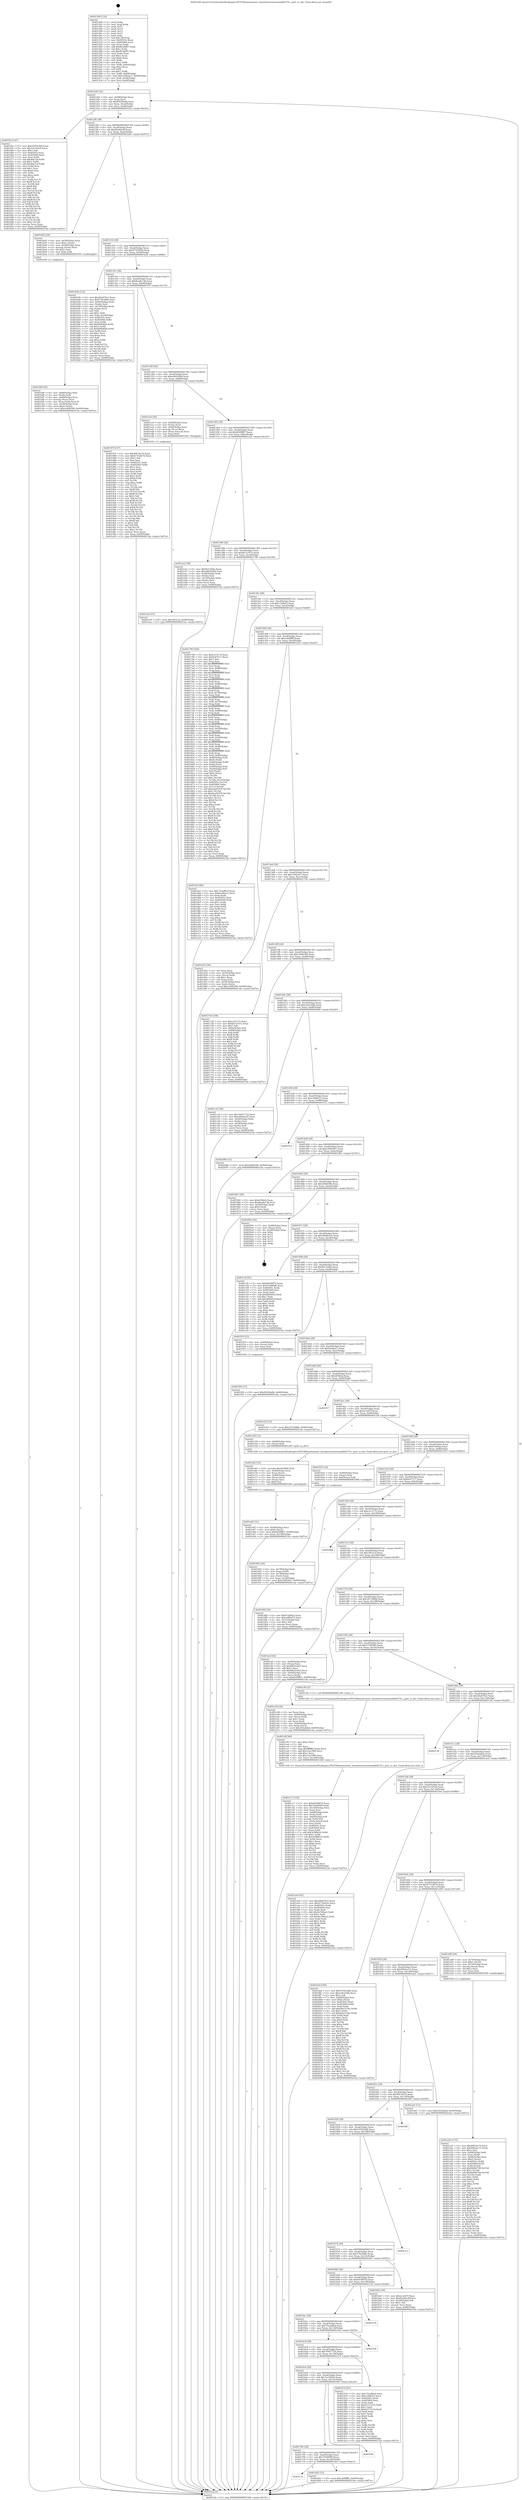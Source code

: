 digraph "0x401260" {
  label = "0x401260 (/mnt/c/Users/mathe/Desktop/tcc/POCII/binaries/extr_linuxdriversnetwanhd64570.c_port_to_dev_Final-ollvm.out::main(0))"
  labelloc = "t"
  node[shape=record]

  Entry [label="",width=0.3,height=0.3,shape=circle,fillcolor=black,style=filled]
  "0x4012d4" [label="{
     0x4012d4 [32]\l
     | [instrs]\l
     &nbsp;&nbsp;0x4012d4 \<+6\>: mov -0x90(%rbp),%eax\l
     &nbsp;&nbsp;0x4012da \<+2\>: mov %eax,%ecx\l
     &nbsp;&nbsp;0x4012dc \<+6\>: sub $0x85038a0b,%ecx\l
     &nbsp;&nbsp;0x4012e2 \<+6\>: mov %eax,-0xa4(%rbp)\l
     &nbsp;&nbsp;0x4012e8 \<+6\>: mov %ecx,-0xa8(%rbp)\l
     &nbsp;&nbsp;0x4012ee \<+6\>: je 0000000000401f5a \<main+0xcfa\>\l
  }"]
  "0x401f5a" [label="{
     0x401f5a [147]\l
     | [instrs]\l
     &nbsp;&nbsp;0x401f5a \<+5\>: mov $0x555922b8,%eax\l
     &nbsp;&nbsp;0x401f5f \<+5\>: mov $0x33c1d3c0,%ecx\l
     &nbsp;&nbsp;0x401f64 \<+2\>: mov $0x1,%dl\l
     &nbsp;&nbsp;0x401f66 \<+7\>: mov 0x40505c,%esi\l
     &nbsp;&nbsp;0x401f6d \<+7\>: mov 0x405060,%edi\l
     &nbsp;&nbsp;0x401f74 \<+3\>: mov %esi,%r8d\l
     &nbsp;&nbsp;0x401f77 \<+7\>: sub $0x8dc1ef,%r8d\l
     &nbsp;&nbsp;0x401f7e \<+4\>: sub $0x1,%r8d\l
     &nbsp;&nbsp;0x401f82 \<+7\>: add $0x8dc1ef,%r8d\l
     &nbsp;&nbsp;0x401f89 \<+4\>: imul %r8d,%esi\l
     &nbsp;&nbsp;0x401f8d \<+3\>: and $0x1,%esi\l
     &nbsp;&nbsp;0x401f90 \<+3\>: cmp $0x0,%esi\l
     &nbsp;&nbsp;0x401f93 \<+4\>: sete %r9b\l
     &nbsp;&nbsp;0x401f97 \<+3\>: cmp $0xa,%edi\l
     &nbsp;&nbsp;0x401f9a \<+4\>: setl %r10b\l
     &nbsp;&nbsp;0x401f9e \<+3\>: mov %r9b,%r11b\l
     &nbsp;&nbsp;0x401fa1 \<+4\>: xor $0xff,%r11b\l
     &nbsp;&nbsp;0x401fa5 \<+3\>: mov %r10b,%bl\l
     &nbsp;&nbsp;0x401fa8 \<+3\>: xor $0xff,%bl\l
     &nbsp;&nbsp;0x401fab \<+3\>: xor $0x1,%dl\l
     &nbsp;&nbsp;0x401fae \<+3\>: mov %r11b,%r14b\l
     &nbsp;&nbsp;0x401fb1 \<+4\>: and $0xff,%r14b\l
     &nbsp;&nbsp;0x401fb5 \<+3\>: and %dl,%r9b\l
     &nbsp;&nbsp;0x401fb8 \<+3\>: mov %bl,%r15b\l
     &nbsp;&nbsp;0x401fbb \<+4\>: and $0xff,%r15b\l
     &nbsp;&nbsp;0x401fbf \<+3\>: and %dl,%r10b\l
     &nbsp;&nbsp;0x401fc2 \<+3\>: or %r9b,%r14b\l
     &nbsp;&nbsp;0x401fc5 \<+3\>: or %r10b,%r15b\l
     &nbsp;&nbsp;0x401fc8 \<+3\>: xor %r15b,%r14b\l
     &nbsp;&nbsp;0x401fcb \<+3\>: or %bl,%r11b\l
     &nbsp;&nbsp;0x401fce \<+4\>: xor $0xff,%r11b\l
     &nbsp;&nbsp;0x401fd2 \<+3\>: or $0x1,%dl\l
     &nbsp;&nbsp;0x401fd5 \<+3\>: and %dl,%r11b\l
     &nbsp;&nbsp;0x401fd8 \<+3\>: or %r11b,%r14b\l
     &nbsp;&nbsp;0x401fdb \<+4\>: test $0x1,%r14b\l
     &nbsp;&nbsp;0x401fdf \<+3\>: cmovne %ecx,%eax\l
     &nbsp;&nbsp;0x401fe2 \<+6\>: mov %eax,-0x90(%rbp)\l
     &nbsp;&nbsp;0x401fe8 \<+5\>: jmp 00000000004021da \<main+0xf7a\>\l
  }"]
  "0x4012f4" [label="{
     0x4012f4 [28]\l
     | [instrs]\l
     &nbsp;&nbsp;0x4012f4 \<+5\>: jmp 00000000004012f9 \<main+0x99\>\l
     &nbsp;&nbsp;0x4012f9 \<+6\>: mov -0xa4(%rbp),%eax\l
     &nbsp;&nbsp;0x4012ff \<+5\>: sub $0x85a46cdf,%eax\l
     &nbsp;&nbsp;0x401304 \<+6\>: mov %eax,-0xac(%rbp)\l
     &nbsp;&nbsp;0x40130a \<+6\>: je 0000000000401bd3 \<main+0x973\>\l
  }"]
  Exit [label="",width=0.3,height=0.3,shape=circle,fillcolor=black,style=filled,peripheries=2]
  "0x401bd3" [label="{
     0x401bd3 [29]\l
     | [instrs]\l
     &nbsp;&nbsp;0x401bd3 \<+4\>: mov -0x58(%rbp),%rax\l
     &nbsp;&nbsp;0x401bd7 \<+6\>: movl $0x1,(%rax)\l
     &nbsp;&nbsp;0x401bdd \<+4\>: mov -0x58(%rbp),%rax\l
     &nbsp;&nbsp;0x401be1 \<+3\>: movslq (%rax),%rax\l
     &nbsp;&nbsp;0x401be4 \<+4\>: shl $0x2,%rax\l
     &nbsp;&nbsp;0x401be8 \<+3\>: mov %rax,%rdi\l
     &nbsp;&nbsp;0x401beb \<+5\>: call 0000000000401050 \<malloc@plt\>\l
     | [calls]\l
     &nbsp;&nbsp;0x401050 \{1\} (unknown)\l
  }"]
  "0x401310" [label="{
     0x401310 [28]\l
     | [instrs]\l
     &nbsp;&nbsp;0x401310 \<+5\>: jmp 0000000000401315 \<main+0xb5\>\l
     &nbsp;&nbsp;0x401315 \<+6\>: mov -0xa4(%rbp),%eax\l
     &nbsp;&nbsp;0x40131b \<+5\>: sub $0x8735643b,%eax\l
     &nbsp;&nbsp;0x401320 \<+6\>: mov %eax,-0xb0(%rbp)\l
     &nbsp;&nbsp;0x401326 \<+6\>: je 0000000000401b3b \<main+0x8db\>\l
  }"]
  "0x401f28" [label="{
     0x401f28 [15]\l
     | [instrs]\l
     &nbsp;&nbsp;0x401f28 \<+10\>: movl $0x85038a0b,-0x90(%rbp)\l
     &nbsp;&nbsp;0x401f32 \<+5\>: jmp 00000000004021da \<main+0xf7a\>\l
  }"]
  "0x401b3b" [label="{
     0x401b3b [122]\l
     | [instrs]\l
     &nbsp;&nbsp;0x401b3b \<+5\>: mov $0x28a879c3,%eax\l
     &nbsp;&nbsp;0x401b40 \<+5\>: mov $0x57dc09de,%ecx\l
     &nbsp;&nbsp;0x401b45 \<+4\>: mov -0x60(%rbp),%rdx\l
     &nbsp;&nbsp;0x401b49 \<+2\>: mov (%rdx),%esi\l
     &nbsp;&nbsp;0x401b4b \<+4\>: mov -0x70(%rbp),%rdx\l
     &nbsp;&nbsp;0x401b4f \<+2\>: cmp (%rdx),%esi\l
     &nbsp;&nbsp;0x401b51 \<+4\>: setl %dil\l
     &nbsp;&nbsp;0x401b55 \<+4\>: and $0x1,%dil\l
     &nbsp;&nbsp;0x401b59 \<+4\>: mov %dil,-0x29(%rbp)\l
     &nbsp;&nbsp;0x401b5d \<+7\>: mov 0x40505c,%esi\l
     &nbsp;&nbsp;0x401b64 \<+8\>: mov 0x405060,%r8d\l
     &nbsp;&nbsp;0x401b6c \<+3\>: mov %esi,%r9d\l
     &nbsp;&nbsp;0x401b6f \<+7\>: add $0xfdf4d6b0,%r9d\l
     &nbsp;&nbsp;0x401b76 \<+4\>: sub $0x1,%r9d\l
     &nbsp;&nbsp;0x401b7a \<+7\>: sub $0xfdf4d6b0,%r9d\l
     &nbsp;&nbsp;0x401b81 \<+4\>: imul %r9d,%esi\l
     &nbsp;&nbsp;0x401b85 \<+3\>: and $0x1,%esi\l
     &nbsp;&nbsp;0x401b88 \<+3\>: cmp $0x0,%esi\l
     &nbsp;&nbsp;0x401b8b \<+4\>: sete %dil\l
     &nbsp;&nbsp;0x401b8f \<+4\>: cmp $0xa,%r8d\l
     &nbsp;&nbsp;0x401b93 \<+4\>: setl %r10b\l
     &nbsp;&nbsp;0x401b97 \<+3\>: mov %dil,%r11b\l
     &nbsp;&nbsp;0x401b9a \<+3\>: and %r10b,%r11b\l
     &nbsp;&nbsp;0x401b9d \<+3\>: xor %r10b,%dil\l
     &nbsp;&nbsp;0x401ba0 \<+3\>: or %dil,%r11b\l
     &nbsp;&nbsp;0x401ba3 \<+4\>: test $0x1,%r11b\l
     &nbsp;&nbsp;0x401ba7 \<+3\>: cmovne %ecx,%eax\l
     &nbsp;&nbsp;0x401baa \<+6\>: mov %eax,-0x90(%rbp)\l
     &nbsp;&nbsp;0x401bb0 \<+5\>: jmp 00000000004021da \<main+0xf7a\>\l
  }"]
  "0x40132c" [label="{
     0x40132c [28]\l
     | [instrs]\l
     &nbsp;&nbsp;0x40132c \<+5\>: jmp 0000000000401331 \<main+0xd1\>\l
     &nbsp;&nbsp;0x401331 \<+6\>: mov -0xa4(%rbp),%eax\l
     &nbsp;&nbsp;0x401337 \<+5\>: sub $0x8eade13b,%eax\l
     &nbsp;&nbsp;0x40133c \<+6\>: mov %eax,-0xb4(%rbp)\l
     &nbsp;&nbsp;0x401342 \<+6\>: je 000000000040197f \<main+0x71f\>\l
  }"]
  "0x401ee0" [label="{
     0x401ee0 [15]\l
     | [instrs]\l
     &nbsp;&nbsp;0x401ee0 \<+10\>: movl $0x1ff12ccf,-0x90(%rbp)\l
     &nbsp;&nbsp;0x401eea \<+5\>: jmp 00000000004021da \<main+0xf7a\>\l
  }"]
  "0x40197f" [label="{
     0x40197f [137]\l
     | [instrs]\l
     &nbsp;&nbsp;0x40197f \<+5\>: mov $0x4f47de74,%eax\l
     &nbsp;&nbsp;0x401984 \<+5\>: mov $0x4751db7d,%ecx\l
     &nbsp;&nbsp;0x401989 \<+2\>: mov $0x1,%dl\l
     &nbsp;&nbsp;0x40198b \<+2\>: xor %esi,%esi\l
     &nbsp;&nbsp;0x40198d \<+7\>: mov 0x40505c,%edi\l
     &nbsp;&nbsp;0x401994 \<+8\>: mov 0x405060,%r8d\l
     &nbsp;&nbsp;0x40199c \<+3\>: sub $0x1,%esi\l
     &nbsp;&nbsp;0x40199f \<+3\>: mov %edi,%r9d\l
     &nbsp;&nbsp;0x4019a2 \<+3\>: add %esi,%r9d\l
     &nbsp;&nbsp;0x4019a5 \<+4\>: imul %r9d,%edi\l
     &nbsp;&nbsp;0x4019a9 \<+3\>: and $0x1,%edi\l
     &nbsp;&nbsp;0x4019ac \<+3\>: cmp $0x0,%edi\l
     &nbsp;&nbsp;0x4019af \<+4\>: sete %r10b\l
     &nbsp;&nbsp;0x4019b3 \<+4\>: cmp $0xa,%r8d\l
     &nbsp;&nbsp;0x4019b7 \<+4\>: setl %r11b\l
     &nbsp;&nbsp;0x4019bb \<+3\>: mov %r10b,%bl\l
     &nbsp;&nbsp;0x4019be \<+3\>: xor $0xff,%bl\l
     &nbsp;&nbsp;0x4019c1 \<+3\>: mov %r11b,%r14b\l
     &nbsp;&nbsp;0x4019c4 \<+4\>: xor $0xff,%r14b\l
     &nbsp;&nbsp;0x4019c8 \<+3\>: xor $0x1,%dl\l
     &nbsp;&nbsp;0x4019cb \<+3\>: mov %bl,%r15b\l
     &nbsp;&nbsp;0x4019ce \<+4\>: and $0xff,%r15b\l
     &nbsp;&nbsp;0x4019d2 \<+3\>: and %dl,%r10b\l
     &nbsp;&nbsp;0x4019d5 \<+3\>: mov %r14b,%r12b\l
     &nbsp;&nbsp;0x4019d8 \<+4\>: and $0xff,%r12b\l
     &nbsp;&nbsp;0x4019dc \<+3\>: and %dl,%r11b\l
     &nbsp;&nbsp;0x4019df \<+3\>: or %r10b,%r15b\l
     &nbsp;&nbsp;0x4019e2 \<+3\>: or %r11b,%r12b\l
     &nbsp;&nbsp;0x4019e5 \<+3\>: xor %r12b,%r15b\l
     &nbsp;&nbsp;0x4019e8 \<+3\>: or %r14b,%bl\l
     &nbsp;&nbsp;0x4019eb \<+3\>: xor $0xff,%bl\l
     &nbsp;&nbsp;0x4019ee \<+3\>: or $0x1,%dl\l
     &nbsp;&nbsp;0x4019f1 \<+2\>: and %dl,%bl\l
     &nbsp;&nbsp;0x4019f3 \<+3\>: or %bl,%r15b\l
     &nbsp;&nbsp;0x4019f6 \<+4\>: test $0x1,%r15b\l
     &nbsp;&nbsp;0x4019fa \<+3\>: cmovne %ecx,%eax\l
     &nbsp;&nbsp;0x4019fd \<+6\>: mov %eax,-0x90(%rbp)\l
     &nbsp;&nbsp;0x401a03 \<+5\>: jmp 00000000004021da \<main+0xf7a\>\l
  }"]
  "0x401348" [label="{
     0x401348 [28]\l
     | [instrs]\l
     &nbsp;&nbsp;0x401348 \<+5\>: jmp 000000000040134d \<main+0xed\>\l
     &nbsp;&nbsp;0x40134d \<+6\>: mov -0xa4(%rbp),%eax\l
     &nbsp;&nbsp;0x401353 \<+5\>: sub $0xa905d3bd,%eax\l
     &nbsp;&nbsp;0x401358 \<+6\>: mov %eax,-0xb8(%rbp)\l
     &nbsp;&nbsp;0x40135e \<+6\>: je 0000000000401ec6 \<main+0xc66\>\l
  }"]
  "0x401e83" [label="{
     0x401e83 [31]\l
     | [instrs]\l
     &nbsp;&nbsp;0x401e83 \<+4\>: mov -0x40(%rbp),%rcx\l
     &nbsp;&nbsp;0x401e87 \<+6\>: movl $0x0,(%rcx)\l
     &nbsp;&nbsp;0x401e8d \<+10\>: movl $0xb028ffb7,-0x90(%rbp)\l
     &nbsp;&nbsp;0x401e97 \<+6\>: mov %eax,-0x148(%rbp)\l
     &nbsp;&nbsp;0x401e9d \<+5\>: jmp 00000000004021da \<main+0xf7a\>\l
  }"]
  "0x401ec6" [label="{
     0x401ec6 [26]\l
     | [instrs]\l
     &nbsp;&nbsp;0x401ec6 \<+4\>: mov -0x68(%rbp),%rax\l
     &nbsp;&nbsp;0x401eca \<+3\>: mov (%rax),%rax\l
     &nbsp;&nbsp;0x401ecd \<+4\>: mov -0x40(%rbp),%rcx\l
     &nbsp;&nbsp;0x401ed1 \<+3\>: movslq (%rcx),%rcx\l
     &nbsp;&nbsp;0x401ed4 \<+4\>: mov (%rax,%rcx,8),%rax\l
     &nbsp;&nbsp;0x401ed8 \<+3\>: mov %rax,%rdi\l
     &nbsp;&nbsp;0x401edb \<+5\>: call 0000000000401030 \<free@plt\>\l
     | [calls]\l
     &nbsp;&nbsp;0x401030 \{1\} (unknown)\l
  }"]
  "0x401364" [label="{
     0x401364 [28]\l
     | [instrs]\l
     &nbsp;&nbsp;0x401364 \<+5\>: jmp 0000000000401369 \<main+0x109\>\l
     &nbsp;&nbsp;0x401369 \<+6\>: mov -0xa4(%rbp),%eax\l
     &nbsp;&nbsp;0x40136f \<+5\>: sub $0xb028ffb7,%eax\l
     &nbsp;&nbsp;0x401374 \<+6\>: mov %eax,-0xbc(%rbp)\l
     &nbsp;&nbsp;0x40137a \<+6\>: je 0000000000401ea2 \<main+0xc42\>\l
  }"]
  "0x401e62" [label="{
     0x401e62 [33]\l
     | [instrs]\l
     &nbsp;&nbsp;0x401e62 \<+10\>: movabs $0x4030b6,%rdi\l
     &nbsp;&nbsp;0x401e6c \<+4\>: mov -0x48(%rbp),%rcx\l
     &nbsp;&nbsp;0x401e70 \<+3\>: mov %rax,(%rcx)\l
     &nbsp;&nbsp;0x401e73 \<+4\>: mov -0x48(%rbp),%rax\l
     &nbsp;&nbsp;0x401e77 \<+3\>: mov (%rax),%rax\l
     &nbsp;&nbsp;0x401e7a \<+2\>: mov (%rax),%esi\l
     &nbsp;&nbsp;0x401e7c \<+2\>: mov $0x0,%al\l
     &nbsp;&nbsp;0x401e7e \<+5\>: call 0000000000401040 \<printf@plt\>\l
     | [calls]\l
     &nbsp;&nbsp;0x401040 \{1\} (unknown)\l
  }"]
  "0x401ea2" [label="{
     0x401ea2 [36]\l
     | [instrs]\l
     &nbsp;&nbsp;0x401ea2 \<+5\>: mov $0xfb27eb8a,%eax\l
     &nbsp;&nbsp;0x401ea7 \<+5\>: mov $0xa905d3bd,%ecx\l
     &nbsp;&nbsp;0x401eac \<+4\>: mov -0x40(%rbp),%rdx\l
     &nbsp;&nbsp;0x401eb0 \<+2\>: mov (%rdx),%esi\l
     &nbsp;&nbsp;0x401eb2 \<+4\>: mov -0x70(%rbp),%rdx\l
     &nbsp;&nbsp;0x401eb6 \<+2\>: cmp (%rdx),%esi\l
     &nbsp;&nbsp;0x401eb8 \<+3\>: cmovl %ecx,%eax\l
     &nbsp;&nbsp;0x401ebb \<+6\>: mov %eax,-0x90(%rbp)\l
     &nbsp;&nbsp;0x401ec1 \<+5\>: jmp 00000000004021da \<main+0xf7a\>\l
  }"]
  "0x401380" [label="{
     0x401380 [28]\l
     | [instrs]\l
     &nbsp;&nbsp;0x401380 \<+5\>: jmp 0000000000401385 \<main+0x125\>\l
     &nbsp;&nbsp;0x401385 \<+6\>: mov -0xa4(%rbp),%eax\l
     &nbsp;&nbsp;0x40138b \<+5\>: sub $0xb67a767a,%eax\l
     &nbsp;&nbsp;0x401390 \<+6\>: mov %eax,-0xc0(%rbp)\l
     &nbsp;&nbsp;0x401396 \<+6\>: je 0000000000401790 \<main+0x530\>\l
  }"]
  "0x40171c" [label="{
     0x40171c\l
  }", style=dashed]
  "0x401790" [label="{
     0x401790 [356]\l
     | [instrs]\l
     &nbsp;&nbsp;0x401790 \<+5\>: mov $0xca1517e,%eax\l
     &nbsp;&nbsp;0x401795 \<+5\>: mov $0xbe071c7,%ecx\l
     &nbsp;&nbsp;0x40179a \<+2\>: mov $0x1,%dl\l
     &nbsp;&nbsp;0x40179c \<+3\>: mov %rsp,%rsi\l
     &nbsp;&nbsp;0x40179f \<+4\>: add $0xfffffffffffffff0,%rsi\l
     &nbsp;&nbsp;0x4017a3 \<+3\>: mov %rsi,%rsp\l
     &nbsp;&nbsp;0x4017a6 \<+7\>: mov %rsi,-0x88(%rbp)\l
     &nbsp;&nbsp;0x4017ad \<+3\>: mov %rsp,%rsi\l
     &nbsp;&nbsp;0x4017b0 \<+4\>: add $0xfffffffffffffff0,%rsi\l
     &nbsp;&nbsp;0x4017b4 \<+3\>: mov %rsi,%rsp\l
     &nbsp;&nbsp;0x4017b7 \<+3\>: mov %rsp,%rdi\l
     &nbsp;&nbsp;0x4017ba \<+4\>: add $0xfffffffffffffff0,%rdi\l
     &nbsp;&nbsp;0x4017be \<+3\>: mov %rdi,%rsp\l
     &nbsp;&nbsp;0x4017c1 \<+4\>: mov %rdi,-0x80(%rbp)\l
     &nbsp;&nbsp;0x4017c5 \<+3\>: mov %rsp,%rdi\l
     &nbsp;&nbsp;0x4017c8 \<+4\>: add $0xfffffffffffffff0,%rdi\l
     &nbsp;&nbsp;0x4017cc \<+3\>: mov %rdi,%rsp\l
     &nbsp;&nbsp;0x4017cf \<+4\>: mov %rdi,-0x78(%rbp)\l
     &nbsp;&nbsp;0x4017d3 \<+3\>: mov %rsp,%rdi\l
     &nbsp;&nbsp;0x4017d6 \<+4\>: add $0xfffffffffffffff0,%rdi\l
     &nbsp;&nbsp;0x4017da \<+3\>: mov %rdi,%rsp\l
     &nbsp;&nbsp;0x4017dd \<+4\>: mov %rdi,-0x70(%rbp)\l
     &nbsp;&nbsp;0x4017e1 \<+3\>: mov %rsp,%rdi\l
     &nbsp;&nbsp;0x4017e4 \<+4\>: add $0xfffffffffffffff0,%rdi\l
     &nbsp;&nbsp;0x4017e8 \<+3\>: mov %rdi,%rsp\l
     &nbsp;&nbsp;0x4017eb \<+4\>: mov %rdi,-0x68(%rbp)\l
     &nbsp;&nbsp;0x4017ef \<+3\>: mov %rsp,%rdi\l
     &nbsp;&nbsp;0x4017f2 \<+4\>: add $0xfffffffffffffff0,%rdi\l
     &nbsp;&nbsp;0x4017f6 \<+3\>: mov %rdi,%rsp\l
     &nbsp;&nbsp;0x4017f9 \<+4\>: mov %rdi,-0x60(%rbp)\l
     &nbsp;&nbsp;0x4017fd \<+3\>: mov %rsp,%rdi\l
     &nbsp;&nbsp;0x401800 \<+4\>: add $0xfffffffffffffff0,%rdi\l
     &nbsp;&nbsp;0x401804 \<+3\>: mov %rdi,%rsp\l
     &nbsp;&nbsp;0x401807 \<+4\>: mov %rdi,-0x58(%rbp)\l
     &nbsp;&nbsp;0x40180b \<+3\>: mov %rsp,%rdi\l
     &nbsp;&nbsp;0x40180e \<+4\>: add $0xfffffffffffffff0,%rdi\l
     &nbsp;&nbsp;0x401812 \<+3\>: mov %rdi,%rsp\l
     &nbsp;&nbsp;0x401815 \<+4\>: mov %rdi,-0x50(%rbp)\l
     &nbsp;&nbsp;0x401819 \<+3\>: mov %rsp,%rdi\l
     &nbsp;&nbsp;0x40181c \<+4\>: add $0xfffffffffffffff0,%rdi\l
     &nbsp;&nbsp;0x401820 \<+3\>: mov %rdi,%rsp\l
     &nbsp;&nbsp;0x401823 \<+4\>: mov %rdi,-0x48(%rbp)\l
     &nbsp;&nbsp;0x401827 \<+3\>: mov %rsp,%rdi\l
     &nbsp;&nbsp;0x40182a \<+4\>: add $0xfffffffffffffff0,%rdi\l
     &nbsp;&nbsp;0x40182e \<+3\>: mov %rdi,%rsp\l
     &nbsp;&nbsp;0x401831 \<+4\>: mov %rdi,-0x40(%rbp)\l
     &nbsp;&nbsp;0x401835 \<+7\>: mov -0x88(%rbp),%rdi\l
     &nbsp;&nbsp;0x40183c \<+6\>: movl $0x0,(%rdi)\l
     &nbsp;&nbsp;0x401842 \<+7\>: mov -0x94(%rbp),%r8d\l
     &nbsp;&nbsp;0x401849 \<+3\>: mov %r8d,(%rsi)\l
     &nbsp;&nbsp;0x40184c \<+4\>: mov -0x80(%rbp),%rdi\l
     &nbsp;&nbsp;0x401850 \<+7\>: mov -0xa0(%rbp),%r9\l
     &nbsp;&nbsp;0x401857 \<+3\>: mov %r9,(%rdi)\l
     &nbsp;&nbsp;0x40185a \<+3\>: cmpl $0x2,(%rsi)\l
     &nbsp;&nbsp;0x40185d \<+4\>: setne %r10b\l
     &nbsp;&nbsp;0x401861 \<+4\>: and $0x1,%r10b\l
     &nbsp;&nbsp;0x401865 \<+4\>: mov %r10b,-0x31(%rbp)\l
     &nbsp;&nbsp;0x401869 \<+8\>: mov 0x40505c,%r11d\l
     &nbsp;&nbsp;0x401871 \<+7\>: mov 0x405060,%ebx\l
     &nbsp;&nbsp;0x401878 \<+3\>: mov %r11d,%r14d\l
     &nbsp;&nbsp;0x40187b \<+7\>: add $0x4aa91878,%r14d\l
     &nbsp;&nbsp;0x401882 \<+4\>: sub $0x1,%r14d\l
     &nbsp;&nbsp;0x401886 \<+7\>: sub $0x4aa91878,%r14d\l
     &nbsp;&nbsp;0x40188d \<+4\>: imul %r14d,%r11d\l
     &nbsp;&nbsp;0x401891 \<+4\>: and $0x1,%r11d\l
     &nbsp;&nbsp;0x401895 \<+4\>: cmp $0x0,%r11d\l
     &nbsp;&nbsp;0x401899 \<+4\>: sete %r10b\l
     &nbsp;&nbsp;0x40189d \<+3\>: cmp $0xa,%ebx\l
     &nbsp;&nbsp;0x4018a0 \<+4\>: setl %r15b\l
     &nbsp;&nbsp;0x4018a4 \<+3\>: mov %r10b,%r12b\l
     &nbsp;&nbsp;0x4018a7 \<+4\>: xor $0xff,%r12b\l
     &nbsp;&nbsp;0x4018ab \<+3\>: mov %r15b,%r13b\l
     &nbsp;&nbsp;0x4018ae \<+4\>: xor $0xff,%r13b\l
     &nbsp;&nbsp;0x4018b2 \<+3\>: xor $0x0,%dl\l
     &nbsp;&nbsp;0x4018b5 \<+3\>: mov %r12b,%sil\l
     &nbsp;&nbsp;0x4018b8 \<+4\>: and $0x0,%sil\l
     &nbsp;&nbsp;0x4018bc \<+3\>: and %dl,%r10b\l
     &nbsp;&nbsp;0x4018bf \<+3\>: mov %r13b,%dil\l
     &nbsp;&nbsp;0x4018c2 \<+4\>: and $0x0,%dil\l
     &nbsp;&nbsp;0x4018c6 \<+3\>: and %dl,%r15b\l
     &nbsp;&nbsp;0x4018c9 \<+3\>: or %r10b,%sil\l
     &nbsp;&nbsp;0x4018cc \<+3\>: or %r15b,%dil\l
     &nbsp;&nbsp;0x4018cf \<+3\>: xor %dil,%sil\l
     &nbsp;&nbsp;0x4018d2 \<+3\>: or %r13b,%r12b\l
     &nbsp;&nbsp;0x4018d5 \<+4\>: xor $0xff,%r12b\l
     &nbsp;&nbsp;0x4018d9 \<+3\>: or $0x0,%dl\l
     &nbsp;&nbsp;0x4018dc \<+3\>: and %dl,%r12b\l
     &nbsp;&nbsp;0x4018df \<+3\>: or %r12b,%sil\l
     &nbsp;&nbsp;0x4018e2 \<+4\>: test $0x1,%sil\l
     &nbsp;&nbsp;0x4018e6 \<+3\>: cmovne %ecx,%eax\l
     &nbsp;&nbsp;0x4018e9 \<+6\>: mov %eax,-0x90(%rbp)\l
     &nbsp;&nbsp;0x4018ef \<+5\>: jmp 00000000004021da \<main+0xf7a\>\l
  }"]
  "0x40139c" [label="{
     0x40139c [28]\l
     | [instrs]\l
     &nbsp;&nbsp;0x40139c \<+5\>: jmp 00000000004013a1 \<main+0x141\>\l
     &nbsp;&nbsp;0x4013a1 \<+6\>: mov -0xa4(%rbp),%eax\l
     &nbsp;&nbsp;0x4013a7 \<+5\>: sub $0xc1fdfe63,%eax\l
     &nbsp;&nbsp;0x4013ac \<+6\>: mov %eax,-0xc4(%rbp)\l
     &nbsp;&nbsp;0x4013b2 \<+6\>: je 0000000000401dcf \<main+0xb6f\>\l
  }"]
  "0x401d43" [label="{
     0x401d43 [15]\l
     | [instrs]\l
     &nbsp;&nbsp;0x401d43 \<+10\>: movl $0xc4d9fff0,-0x90(%rbp)\l
     &nbsp;&nbsp;0x401d4d \<+5\>: jmp 00000000004021da \<main+0xf7a\>\l
  }"]
  "0x401dcf" [label="{
     0x401dcf [86]\l
     | [instrs]\l
     &nbsp;&nbsp;0x401dcf \<+5\>: mov $0x73ea48ed,%eax\l
     &nbsp;&nbsp;0x401dd4 \<+5\>: mov $0xfea4bac1,%ecx\l
     &nbsp;&nbsp;0x401dd9 \<+2\>: xor %edx,%edx\l
     &nbsp;&nbsp;0x401ddb \<+7\>: mov 0x40505c,%esi\l
     &nbsp;&nbsp;0x401de2 \<+7\>: mov 0x405060,%edi\l
     &nbsp;&nbsp;0x401de9 \<+3\>: sub $0x1,%edx\l
     &nbsp;&nbsp;0x401dec \<+3\>: mov %esi,%r8d\l
     &nbsp;&nbsp;0x401def \<+3\>: add %edx,%r8d\l
     &nbsp;&nbsp;0x401df2 \<+4\>: imul %r8d,%esi\l
     &nbsp;&nbsp;0x401df6 \<+3\>: and $0x1,%esi\l
     &nbsp;&nbsp;0x401df9 \<+3\>: cmp $0x0,%esi\l
     &nbsp;&nbsp;0x401dfc \<+4\>: sete %r9b\l
     &nbsp;&nbsp;0x401e00 \<+3\>: cmp $0xa,%edi\l
     &nbsp;&nbsp;0x401e03 \<+4\>: setl %r10b\l
     &nbsp;&nbsp;0x401e07 \<+3\>: mov %r9b,%r11b\l
     &nbsp;&nbsp;0x401e0a \<+3\>: and %r10b,%r11b\l
     &nbsp;&nbsp;0x401e0d \<+3\>: xor %r10b,%r9b\l
     &nbsp;&nbsp;0x401e10 \<+3\>: or %r9b,%r11b\l
     &nbsp;&nbsp;0x401e13 \<+4\>: test $0x1,%r11b\l
     &nbsp;&nbsp;0x401e17 \<+3\>: cmovne %ecx,%eax\l
     &nbsp;&nbsp;0x401e1a \<+6\>: mov %eax,-0x90(%rbp)\l
     &nbsp;&nbsp;0x401e20 \<+5\>: jmp 00000000004021da \<main+0xf7a\>\l
  }"]
  "0x4013b8" [label="{
     0x4013b8 [28]\l
     | [instrs]\l
     &nbsp;&nbsp;0x4013b8 \<+5\>: jmp 00000000004013bd \<main+0x15d\>\l
     &nbsp;&nbsp;0x4013bd \<+6\>: mov -0xa4(%rbp),%eax\l
     &nbsp;&nbsp;0x4013c3 \<+5\>: sub $0xc4d9fff0,%eax\l
     &nbsp;&nbsp;0x4013c8 \<+6\>: mov %eax,-0xc8(%rbp)\l
     &nbsp;&nbsp;0x4013ce \<+6\>: je 0000000000401d52 \<main+0xaf2\>\l
  }"]
  "0x401700" [label="{
     0x401700 [28]\l
     | [instrs]\l
     &nbsp;&nbsp;0x401700 \<+5\>: jmp 0000000000401705 \<main+0x4a5\>\l
     &nbsp;&nbsp;0x401705 \<+6\>: mov -0xa4(%rbp),%eax\l
     &nbsp;&nbsp;0x40170b \<+5\>: sub $0x7fc69999,%eax\l
     &nbsp;&nbsp;0x401710 \<+6\>: mov %eax,-0x140(%rbp)\l
     &nbsp;&nbsp;0x401716 \<+6\>: je 0000000000401d43 \<main+0xae3\>\l
  }"]
  "0x401d52" [label="{
     0x401d52 [34]\l
     | [instrs]\l
     &nbsp;&nbsp;0x401d52 \<+2\>: xor %eax,%eax\l
     &nbsp;&nbsp;0x401d54 \<+4\>: mov -0x50(%rbp),%rcx\l
     &nbsp;&nbsp;0x401d58 \<+2\>: mov (%rcx),%edx\l
     &nbsp;&nbsp;0x401d5a \<+3\>: sub $0x1,%eax\l
     &nbsp;&nbsp;0x401d5d \<+2\>: sub %eax,%edx\l
     &nbsp;&nbsp;0x401d5f \<+4\>: mov -0x50(%rbp),%rcx\l
     &nbsp;&nbsp;0x401d63 \<+2\>: mov %edx,(%rcx)\l
     &nbsp;&nbsp;0x401d65 \<+10\>: movl $0xce99b399,-0x90(%rbp)\l
     &nbsp;&nbsp;0x401d6f \<+5\>: jmp 00000000004021da \<main+0xf7a\>\l
  }"]
  "0x4013d4" [label="{
     0x4013d4 [28]\l
     | [instrs]\l
     &nbsp;&nbsp;0x4013d4 \<+5\>: jmp 00000000004013d9 \<main+0x179\>\l
     &nbsp;&nbsp;0x4013d9 \<+6\>: mov -0xa4(%rbp),%eax\l
     &nbsp;&nbsp;0x4013df \<+5\>: sub $0xc594cbc7,%eax\l
     &nbsp;&nbsp;0x4013e4 \<+6\>: mov %eax,-0xcc(%rbp)\l
     &nbsp;&nbsp;0x4013ea \<+6\>: je 0000000000401726 \<main+0x4c6\>\l
  }"]
  "0x401f46" [label="{
     0x401f46\l
  }", style=dashed]
  "0x401726" [label="{
     0x401726 [106]\l
     | [instrs]\l
     &nbsp;&nbsp;0x401726 \<+5\>: mov $0xca1517e,%eax\l
     &nbsp;&nbsp;0x40172b \<+5\>: mov $0xb67a767a,%ecx\l
     &nbsp;&nbsp;0x401730 \<+2\>: mov $0x1,%dl\l
     &nbsp;&nbsp;0x401732 \<+7\>: mov -0x8a(%rbp),%sil\l
     &nbsp;&nbsp;0x401739 \<+7\>: mov -0x89(%rbp),%dil\l
     &nbsp;&nbsp;0x401740 \<+3\>: mov %sil,%r8b\l
     &nbsp;&nbsp;0x401743 \<+4\>: xor $0xff,%r8b\l
     &nbsp;&nbsp;0x401747 \<+3\>: mov %dil,%r9b\l
     &nbsp;&nbsp;0x40174a \<+4\>: xor $0xff,%r9b\l
     &nbsp;&nbsp;0x40174e \<+3\>: xor $0x1,%dl\l
     &nbsp;&nbsp;0x401751 \<+3\>: mov %r8b,%r10b\l
     &nbsp;&nbsp;0x401754 \<+4\>: and $0xff,%r10b\l
     &nbsp;&nbsp;0x401758 \<+3\>: and %dl,%sil\l
     &nbsp;&nbsp;0x40175b \<+3\>: mov %r9b,%r11b\l
     &nbsp;&nbsp;0x40175e \<+4\>: and $0xff,%r11b\l
     &nbsp;&nbsp;0x401762 \<+3\>: and %dl,%dil\l
     &nbsp;&nbsp;0x401765 \<+3\>: or %sil,%r10b\l
     &nbsp;&nbsp;0x401768 \<+3\>: or %dil,%r11b\l
     &nbsp;&nbsp;0x40176b \<+3\>: xor %r11b,%r10b\l
     &nbsp;&nbsp;0x40176e \<+3\>: or %r9b,%r8b\l
     &nbsp;&nbsp;0x401771 \<+4\>: xor $0xff,%r8b\l
     &nbsp;&nbsp;0x401775 \<+3\>: or $0x1,%dl\l
     &nbsp;&nbsp;0x401778 \<+3\>: and %dl,%r8b\l
     &nbsp;&nbsp;0x40177b \<+3\>: or %r8b,%r10b\l
     &nbsp;&nbsp;0x40177e \<+4\>: test $0x1,%r10b\l
     &nbsp;&nbsp;0x401782 \<+3\>: cmovne %ecx,%eax\l
     &nbsp;&nbsp;0x401785 \<+6\>: mov %eax,-0x90(%rbp)\l
     &nbsp;&nbsp;0x40178b \<+5\>: jmp 00000000004021da \<main+0xf7a\>\l
  }"]
  "0x4013f0" [label="{
     0x4013f0 [28]\l
     | [instrs]\l
     &nbsp;&nbsp;0x4013f0 \<+5\>: jmp 00000000004013f5 \<main+0x195\>\l
     &nbsp;&nbsp;0x4013f5 \<+6\>: mov -0xa4(%rbp),%eax\l
     &nbsp;&nbsp;0x4013fb \<+5\>: sub $0xce99b399,%eax\l
     &nbsp;&nbsp;0x401400 \<+6\>: mov %eax,-0xd0(%rbp)\l
     &nbsp;&nbsp;0x401406 \<+6\>: je 0000000000401c1b \<main+0x9bb\>\l
  }"]
  "0x4021da" [label="{
     0x4021da [5]\l
     | [instrs]\l
     &nbsp;&nbsp;0x4021da \<+5\>: jmp 00000000004012d4 \<main+0x74\>\l
  }"]
  "0x401260" [label="{
     0x401260 [116]\l
     | [instrs]\l
     &nbsp;&nbsp;0x401260 \<+1\>: push %rbp\l
     &nbsp;&nbsp;0x401261 \<+3\>: mov %rsp,%rbp\l
     &nbsp;&nbsp;0x401264 \<+2\>: push %r15\l
     &nbsp;&nbsp;0x401266 \<+2\>: push %r14\l
     &nbsp;&nbsp;0x401268 \<+2\>: push %r13\l
     &nbsp;&nbsp;0x40126a \<+2\>: push %r12\l
     &nbsp;&nbsp;0x40126c \<+1\>: push %rbx\l
     &nbsp;&nbsp;0x40126d \<+7\>: sub $0x138,%rsp\l
     &nbsp;&nbsp;0x401274 \<+7\>: mov 0x40505c,%eax\l
     &nbsp;&nbsp;0x40127b \<+7\>: mov 0x405060,%ecx\l
     &nbsp;&nbsp;0x401282 \<+2\>: mov %eax,%edx\l
     &nbsp;&nbsp;0x401284 \<+6\>: add $0xf6cafd87,%edx\l
     &nbsp;&nbsp;0x40128a \<+3\>: sub $0x1,%edx\l
     &nbsp;&nbsp;0x40128d \<+6\>: sub $0xf6cafd87,%edx\l
     &nbsp;&nbsp;0x401293 \<+3\>: imul %edx,%eax\l
     &nbsp;&nbsp;0x401296 \<+3\>: and $0x1,%eax\l
     &nbsp;&nbsp;0x401299 \<+3\>: cmp $0x0,%eax\l
     &nbsp;&nbsp;0x40129c \<+4\>: sete %r8b\l
     &nbsp;&nbsp;0x4012a0 \<+4\>: and $0x1,%r8b\l
     &nbsp;&nbsp;0x4012a4 \<+7\>: mov %r8b,-0x8a(%rbp)\l
     &nbsp;&nbsp;0x4012ab \<+3\>: cmp $0xa,%ecx\l
     &nbsp;&nbsp;0x4012ae \<+4\>: setl %r8b\l
     &nbsp;&nbsp;0x4012b2 \<+4\>: and $0x1,%r8b\l
     &nbsp;&nbsp;0x4012b6 \<+7\>: mov %r8b,-0x89(%rbp)\l
     &nbsp;&nbsp;0x4012bd \<+10\>: movl $0xc594cbc7,-0x90(%rbp)\l
     &nbsp;&nbsp;0x4012c7 \<+6\>: mov %edi,-0x94(%rbp)\l
     &nbsp;&nbsp;0x4012cd \<+7\>: mov %rsi,-0xa0(%rbp)\l
  }"]
  "0x4016e4" [label="{
     0x4016e4 [28]\l
     | [instrs]\l
     &nbsp;&nbsp;0x4016e4 \<+5\>: jmp 00000000004016e9 \<main+0x489\>\l
     &nbsp;&nbsp;0x4016e9 \<+6\>: mov -0xa4(%rbp),%eax\l
     &nbsp;&nbsp;0x4016ef \<+5\>: sub $0x7ee596cb,%eax\l
     &nbsp;&nbsp;0x4016f4 \<+6\>: mov %eax,-0x13c(%rbp)\l
     &nbsp;&nbsp;0x4016fa \<+6\>: je 0000000000401f46 \<main+0xce6\>\l
  }"]
  "0x401d74" [label="{
     0x401d74 [91]\l
     | [instrs]\l
     &nbsp;&nbsp;0x401d74 \<+5\>: mov $0x73ea48ed,%eax\l
     &nbsp;&nbsp;0x401d79 \<+5\>: mov $0xc1fdfe63,%ecx\l
     &nbsp;&nbsp;0x401d7e \<+7\>: mov 0x40505c,%edx\l
     &nbsp;&nbsp;0x401d85 \<+7\>: mov 0x405060,%esi\l
     &nbsp;&nbsp;0x401d8c \<+2\>: mov %edx,%edi\l
     &nbsp;&nbsp;0x401d8e \<+6\>: sub $0x62727e14,%edi\l
     &nbsp;&nbsp;0x401d94 \<+3\>: sub $0x1,%edi\l
     &nbsp;&nbsp;0x401d97 \<+6\>: add $0x62727e14,%edi\l
     &nbsp;&nbsp;0x401d9d \<+3\>: imul %edi,%edx\l
     &nbsp;&nbsp;0x401da0 \<+3\>: and $0x1,%edx\l
     &nbsp;&nbsp;0x401da3 \<+3\>: cmp $0x0,%edx\l
     &nbsp;&nbsp;0x401da6 \<+4\>: sete %r8b\l
     &nbsp;&nbsp;0x401daa \<+3\>: cmp $0xa,%esi\l
     &nbsp;&nbsp;0x401dad \<+4\>: setl %r9b\l
     &nbsp;&nbsp;0x401db1 \<+3\>: mov %r8b,%r10b\l
     &nbsp;&nbsp;0x401db4 \<+3\>: and %r9b,%r10b\l
     &nbsp;&nbsp;0x401db7 \<+3\>: xor %r9b,%r8b\l
     &nbsp;&nbsp;0x401dba \<+3\>: or %r8b,%r10b\l
     &nbsp;&nbsp;0x401dbd \<+4\>: test $0x1,%r10b\l
     &nbsp;&nbsp;0x401dc1 \<+3\>: cmovne %ecx,%eax\l
     &nbsp;&nbsp;0x401dc4 \<+6\>: mov %eax,-0x90(%rbp)\l
     &nbsp;&nbsp;0x401dca \<+5\>: jmp 00000000004021da \<main+0xf7a\>\l
  }"]
  "0x401c1b" [label="{
     0x401c1b [36]\l
     | [instrs]\l
     &nbsp;&nbsp;0x401c1b \<+5\>: mov $0x76957724,%eax\l
     &nbsp;&nbsp;0x401c20 \<+5\>: mov $0xe80d43a5,%ecx\l
     &nbsp;&nbsp;0x401c25 \<+4\>: mov -0x50(%rbp),%rdx\l
     &nbsp;&nbsp;0x401c29 \<+2\>: mov (%rdx),%esi\l
     &nbsp;&nbsp;0x401c2b \<+4\>: mov -0x58(%rbp),%rdx\l
     &nbsp;&nbsp;0x401c2f \<+2\>: cmp (%rdx),%esi\l
     &nbsp;&nbsp;0x401c31 \<+3\>: cmovl %ecx,%eax\l
     &nbsp;&nbsp;0x401c34 \<+6\>: mov %eax,-0x90(%rbp)\l
     &nbsp;&nbsp;0x401c3a \<+5\>: jmp 00000000004021da \<main+0xf7a\>\l
  }"]
  "0x40140c" [label="{
     0x40140c [28]\l
     | [instrs]\l
     &nbsp;&nbsp;0x40140c \<+5\>: jmp 0000000000401411 \<main+0x1b1\>\l
     &nbsp;&nbsp;0x401411 \<+6\>: mov -0xa4(%rbp),%eax\l
     &nbsp;&nbsp;0x401417 \<+5\>: sub $0xce9c16db,%eax\l
     &nbsp;&nbsp;0x40141c \<+6\>: mov %eax,-0xd4(%rbp)\l
     &nbsp;&nbsp;0x401422 \<+6\>: je 000000000040208d \<main+0xe2d\>\l
  }"]
  "0x4016c8" [label="{
     0x4016c8 [28]\l
     | [instrs]\l
     &nbsp;&nbsp;0x4016c8 \<+5\>: jmp 00000000004016cd \<main+0x46d\>\l
     &nbsp;&nbsp;0x4016cd \<+6\>: mov -0xa4(%rbp),%eax\l
     &nbsp;&nbsp;0x4016d3 \<+5\>: sub $0x76957724,%eax\l
     &nbsp;&nbsp;0x4016d8 \<+6\>: mov %eax,-0x138(%rbp)\l
     &nbsp;&nbsp;0x4016de \<+6\>: je 0000000000401d74 \<main+0xb14\>\l
  }"]
  "0x40208d" [label="{
     0x40208d [15]\l
     | [instrs]\l
     &nbsp;&nbsp;0x40208d \<+10\>: movl $0xe66bf106,-0x90(%rbp)\l
     &nbsp;&nbsp;0x402097 \<+5\>: jmp 00000000004021da \<main+0xf7a\>\l
  }"]
  "0x401428" [label="{
     0x401428 [28]\l
     | [instrs]\l
     &nbsp;&nbsp;0x401428 \<+5\>: jmp 000000000040142d \<main+0x1cd\>\l
     &nbsp;&nbsp;0x40142d \<+6\>: mov -0xa4(%rbp),%eax\l
     &nbsp;&nbsp;0x401433 \<+5\>: sub $0xcef86d12,%eax\l
     &nbsp;&nbsp;0x401438 \<+6\>: mov %eax,-0xd8(%rbp)\l
     &nbsp;&nbsp;0x40143e \<+6\>: je 0000000000401912 \<main+0x6b2\>\l
  }"]
  "0x4021b4" [label="{
     0x4021b4\l
  }", style=dashed]
  "0x401912" [label="{
     0x401912\l
  }", style=dashed]
  "0x401444" [label="{
     0x401444 [28]\l
     | [instrs]\l
     &nbsp;&nbsp;0x401444 \<+5\>: jmp 0000000000401449 \<main+0x1e9\>\l
     &nbsp;&nbsp;0x401449 \<+6\>: mov -0xa4(%rbp),%eax\l
     &nbsp;&nbsp;0x40144f \<+5\>: sub $0xe3683447,%eax\l
     &nbsp;&nbsp;0x401454 \<+6\>: mov %eax,-0xdc(%rbp)\l
     &nbsp;&nbsp;0x40145a \<+6\>: je 0000000000401961 \<main+0x701\>\l
  }"]
  "0x4016ac" [label="{
     0x4016ac [28]\l
     | [instrs]\l
     &nbsp;&nbsp;0x4016ac \<+5\>: jmp 00000000004016b1 \<main+0x451\>\l
     &nbsp;&nbsp;0x4016b1 \<+6\>: mov -0xa4(%rbp),%eax\l
     &nbsp;&nbsp;0x4016b7 \<+5\>: sub $0x73ea48ed,%eax\l
     &nbsp;&nbsp;0x4016bc \<+6\>: mov %eax,-0x134(%rbp)\l
     &nbsp;&nbsp;0x4016c2 \<+6\>: je 00000000004021b4 \<main+0xf54\>\l
  }"]
  "0x401961" [label="{
     0x401961 [30]\l
     | [instrs]\l
     &nbsp;&nbsp;0x401961 \<+5\>: mov $0xd596eb,%eax\l
     &nbsp;&nbsp;0x401966 \<+5\>: mov $0x8eade13b,%ecx\l
     &nbsp;&nbsp;0x40196b \<+3\>: mov -0x30(%rbp),%edx\l
     &nbsp;&nbsp;0x40196e \<+3\>: cmp $0x0,%edx\l
     &nbsp;&nbsp;0x401971 \<+3\>: cmove %ecx,%eax\l
     &nbsp;&nbsp;0x401974 \<+6\>: mov %eax,-0x90(%rbp)\l
     &nbsp;&nbsp;0x40197a \<+5\>: jmp 00000000004021da \<main+0xf7a\>\l
  }"]
  "0x401460" [label="{
     0x401460 [28]\l
     | [instrs]\l
     &nbsp;&nbsp;0x401460 \<+5\>: jmp 0000000000401465 \<main+0x205\>\l
     &nbsp;&nbsp;0x401465 \<+6\>: mov -0xa4(%rbp),%eax\l
     &nbsp;&nbsp;0x40146b \<+5\>: sub $0xe66bf106,%eax\l
     &nbsp;&nbsp;0x401470 \<+6\>: mov %eax,-0xe0(%rbp)\l
     &nbsp;&nbsp;0x401476 \<+6\>: je 000000000040209c \<main+0xe3c\>\l
  }"]
  "0x40215b" [label="{
     0x40215b\l
  }", style=dashed]
  "0x40209c" [label="{
     0x40209c [24]\l
     | [instrs]\l
     &nbsp;&nbsp;0x40209c \<+7\>: mov -0x88(%rbp),%rax\l
     &nbsp;&nbsp;0x4020a3 \<+2\>: mov (%rax),%eax\l
     &nbsp;&nbsp;0x4020a5 \<+4\>: lea -0x28(%rbp),%rsp\l
     &nbsp;&nbsp;0x4020a9 \<+1\>: pop %rbx\l
     &nbsp;&nbsp;0x4020aa \<+2\>: pop %r12\l
     &nbsp;&nbsp;0x4020ac \<+2\>: pop %r13\l
     &nbsp;&nbsp;0x4020ae \<+2\>: pop %r14\l
     &nbsp;&nbsp;0x4020b0 \<+2\>: pop %r15\l
     &nbsp;&nbsp;0x4020b2 \<+1\>: pop %rbp\l
     &nbsp;&nbsp;0x4020b3 \<+1\>: ret\l
  }"]
  "0x40147c" [label="{
     0x40147c [28]\l
     | [instrs]\l
     &nbsp;&nbsp;0x40147c \<+5\>: jmp 0000000000401481 \<main+0x221\>\l
     &nbsp;&nbsp;0x401481 \<+6\>: mov -0xa4(%rbp),%eax\l
     &nbsp;&nbsp;0x401487 \<+5\>: sub $0xe80d43a5,%eax\l
     &nbsp;&nbsp;0x40148c \<+6\>: mov %eax,-0xe4(%rbp)\l
     &nbsp;&nbsp;0x401492 \<+6\>: je 0000000000401c3f \<main+0x9df\>\l
  }"]
  "0x401cc7" [label="{
     0x401cc7 [124]\l
     | [instrs]\l
     &nbsp;&nbsp;0x401cc7 \<+5\>: mov $0x64590f7d,%ecx\l
     &nbsp;&nbsp;0x401ccc \<+5\>: mov $0x7fc69999,%edx\l
     &nbsp;&nbsp;0x401cd1 \<+6\>: mov -0x144(%rbp),%esi\l
     &nbsp;&nbsp;0x401cd7 \<+3\>: imul %eax,%esi\l
     &nbsp;&nbsp;0x401cda \<+4\>: mov -0x68(%rbp),%rdi\l
     &nbsp;&nbsp;0x401cde \<+3\>: mov (%rdi),%rdi\l
     &nbsp;&nbsp;0x401ce1 \<+4\>: mov -0x60(%rbp),%r8\l
     &nbsp;&nbsp;0x401ce5 \<+3\>: movslq (%r8),%r8\l
     &nbsp;&nbsp;0x401ce8 \<+4\>: mov (%rdi,%r8,8),%rdi\l
     &nbsp;&nbsp;0x401cec \<+2\>: mov %esi,(%rdi)\l
     &nbsp;&nbsp;0x401cee \<+7\>: mov 0x40505c,%eax\l
     &nbsp;&nbsp;0x401cf5 \<+7\>: mov 0x405060,%esi\l
     &nbsp;&nbsp;0x401cfc \<+3\>: mov %eax,%r9d\l
     &nbsp;&nbsp;0x401cff \<+7\>: add $0x5ef98b54,%r9d\l
     &nbsp;&nbsp;0x401d06 \<+4\>: sub $0x1,%r9d\l
     &nbsp;&nbsp;0x401d0a \<+7\>: sub $0x5ef98b54,%r9d\l
     &nbsp;&nbsp;0x401d11 \<+4\>: imul %r9d,%eax\l
     &nbsp;&nbsp;0x401d15 \<+3\>: and $0x1,%eax\l
     &nbsp;&nbsp;0x401d18 \<+3\>: cmp $0x0,%eax\l
     &nbsp;&nbsp;0x401d1b \<+4\>: sete %r10b\l
     &nbsp;&nbsp;0x401d1f \<+3\>: cmp $0xa,%esi\l
     &nbsp;&nbsp;0x401d22 \<+4\>: setl %r11b\l
     &nbsp;&nbsp;0x401d26 \<+3\>: mov %r10b,%bl\l
     &nbsp;&nbsp;0x401d29 \<+3\>: and %r11b,%bl\l
     &nbsp;&nbsp;0x401d2c \<+3\>: xor %r11b,%r10b\l
     &nbsp;&nbsp;0x401d2f \<+3\>: or %r10b,%bl\l
     &nbsp;&nbsp;0x401d32 \<+3\>: test $0x1,%bl\l
     &nbsp;&nbsp;0x401d35 \<+3\>: cmovne %edx,%ecx\l
     &nbsp;&nbsp;0x401d38 \<+6\>: mov %ecx,-0x90(%rbp)\l
     &nbsp;&nbsp;0x401d3e \<+5\>: jmp 00000000004021da \<main+0xf7a\>\l
  }"]
  "0x401c3f" [label="{
     0x401c3f [91]\l
     | [instrs]\l
     &nbsp;&nbsp;0x401c3f \<+5\>: mov $0x64590f7d,%eax\l
     &nbsp;&nbsp;0x401c44 \<+5\>: mov $0x27d90f46,%ecx\l
     &nbsp;&nbsp;0x401c49 \<+7\>: mov 0x40505c,%edx\l
     &nbsp;&nbsp;0x401c50 \<+7\>: mov 0x405060,%esi\l
     &nbsp;&nbsp;0x401c57 \<+2\>: mov %edx,%edi\l
     &nbsp;&nbsp;0x401c59 \<+6\>: sub $0xdfd9d5ef,%edi\l
     &nbsp;&nbsp;0x401c5f \<+3\>: sub $0x1,%edi\l
     &nbsp;&nbsp;0x401c62 \<+6\>: add $0xdfd9d5ef,%edi\l
     &nbsp;&nbsp;0x401c68 \<+3\>: imul %edi,%edx\l
     &nbsp;&nbsp;0x401c6b \<+3\>: and $0x1,%edx\l
     &nbsp;&nbsp;0x401c6e \<+3\>: cmp $0x0,%edx\l
     &nbsp;&nbsp;0x401c71 \<+4\>: sete %r8b\l
     &nbsp;&nbsp;0x401c75 \<+3\>: cmp $0xa,%esi\l
     &nbsp;&nbsp;0x401c78 \<+4\>: setl %r9b\l
     &nbsp;&nbsp;0x401c7c \<+3\>: mov %r8b,%r10b\l
     &nbsp;&nbsp;0x401c7f \<+3\>: and %r9b,%r10b\l
     &nbsp;&nbsp;0x401c82 \<+3\>: xor %r9b,%r8b\l
     &nbsp;&nbsp;0x401c85 \<+3\>: or %r8b,%r10b\l
     &nbsp;&nbsp;0x401c88 \<+4\>: test $0x1,%r10b\l
     &nbsp;&nbsp;0x401c8c \<+3\>: cmovne %ecx,%eax\l
     &nbsp;&nbsp;0x401c8f \<+6\>: mov %eax,-0x90(%rbp)\l
     &nbsp;&nbsp;0x401c95 \<+5\>: jmp 00000000004021da \<main+0xf7a\>\l
  }"]
  "0x401498" [label="{
     0x401498 [28]\l
     | [instrs]\l
     &nbsp;&nbsp;0x401498 \<+5\>: jmp 000000000040149d \<main+0x23d\>\l
     &nbsp;&nbsp;0x40149d \<+6\>: mov -0xa4(%rbp),%eax\l
     &nbsp;&nbsp;0x4014a3 \<+5\>: sub $0xfb27eb8a,%eax\l
     &nbsp;&nbsp;0x4014a8 \<+6\>: mov %eax,-0xe8(%rbp)\l
     &nbsp;&nbsp;0x4014ae \<+6\>: je 0000000000401f19 \<main+0xcb9\>\l
  }"]
  "0x401c9f" [label="{
     0x401c9f [40]\l
     | [instrs]\l
     &nbsp;&nbsp;0x401c9f \<+5\>: mov $0x2,%ecx\l
     &nbsp;&nbsp;0x401ca4 \<+1\>: cltd\l
     &nbsp;&nbsp;0x401ca5 \<+2\>: idiv %ecx\l
     &nbsp;&nbsp;0x401ca7 \<+6\>: imul $0xfffffffe,%edx,%ecx\l
     &nbsp;&nbsp;0x401cad \<+6\>: add $0xc3ac59f0,%ecx\l
     &nbsp;&nbsp;0x401cb3 \<+3\>: add $0x1,%ecx\l
     &nbsp;&nbsp;0x401cb6 \<+6\>: sub $0xc3ac59f0,%ecx\l
     &nbsp;&nbsp;0x401cbc \<+6\>: mov %ecx,-0x144(%rbp)\l
     &nbsp;&nbsp;0x401cc2 \<+5\>: call 0000000000401160 \<next_i\>\l
     | [calls]\l
     &nbsp;&nbsp;0x401160 \{1\} (/mnt/c/Users/mathe/Desktop/tcc/POCII/binaries/extr_linuxdriversnetwanhd64570.c_port_to_dev_Final-ollvm.out::next_i)\l
  }"]
  "0x401f19" [label="{
     0x401f19 [15]\l
     | [instrs]\l
     &nbsp;&nbsp;0x401f19 \<+4\>: mov -0x68(%rbp),%rax\l
     &nbsp;&nbsp;0x401f1d \<+3\>: mov (%rax),%rax\l
     &nbsp;&nbsp;0x401f20 \<+3\>: mov %rax,%rdi\l
     &nbsp;&nbsp;0x401f23 \<+5\>: call 0000000000401030 \<free@plt\>\l
     | [calls]\l
     &nbsp;&nbsp;0x401030 \{1\} (unknown)\l
  }"]
  "0x4014b4" [label="{
     0x4014b4 [28]\l
     | [instrs]\l
     &nbsp;&nbsp;0x4014b4 \<+5\>: jmp 00000000004014b9 \<main+0x259\>\l
     &nbsp;&nbsp;0x4014b9 \<+6\>: mov -0xa4(%rbp),%eax\l
     &nbsp;&nbsp;0x4014bf \<+5\>: sub $0xfea4bac1,%eax\l
     &nbsp;&nbsp;0x4014c4 \<+6\>: mov %eax,-0xec(%rbp)\l
     &nbsp;&nbsp;0x4014ca \<+6\>: je 0000000000401e25 \<main+0xbc5\>\l
  }"]
  "0x401bf0" [label="{
     0x401bf0 [43]\l
     | [instrs]\l
     &nbsp;&nbsp;0x401bf0 \<+4\>: mov -0x68(%rbp),%rdi\l
     &nbsp;&nbsp;0x401bf4 \<+3\>: mov (%rdi),%rdi\l
     &nbsp;&nbsp;0x401bf7 \<+4\>: mov -0x60(%rbp),%rcx\l
     &nbsp;&nbsp;0x401bfb \<+3\>: movslq (%rcx),%rcx\l
     &nbsp;&nbsp;0x401bfe \<+4\>: mov %rax,(%rdi,%rcx,8)\l
     &nbsp;&nbsp;0x401c02 \<+4\>: mov -0x50(%rbp),%rax\l
     &nbsp;&nbsp;0x401c06 \<+6\>: movl $0x0,(%rax)\l
     &nbsp;&nbsp;0x401c0c \<+10\>: movl $0xce99b399,-0x90(%rbp)\l
     &nbsp;&nbsp;0x401c16 \<+5\>: jmp 00000000004021da \<main+0xf7a\>\l
  }"]
  "0x401e25" [label="{
     0x401e25 [15]\l
     | [instrs]\l
     &nbsp;&nbsp;0x401e25 \<+10\>: movl $0x2472488d,-0x90(%rbp)\l
     &nbsp;&nbsp;0x401e2f \<+5\>: jmp 00000000004021da \<main+0xf7a\>\l
  }"]
  "0x4014d0" [label="{
     0x4014d0 [28]\l
     | [instrs]\l
     &nbsp;&nbsp;0x4014d0 \<+5\>: jmp 00000000004014d5 \<main+0x275\>\l
     &nbsp;&nbsp;0x4014d5 \<+6\>: mov -0xa4(%rbp),%eax\l
     &nbsp;&nbsp;0x4014db \<+5\>: sub $0xd596eb,%eax\l
     &nbsp;&nbsp;0x4014e0 \<+6\>: mov %eax,-0xf0(%rbp)\l
     &nbsp;&nbsp;0x4014e6 \<+6\>: je 0000000000401f37 \<main+0xcd7\>\l
  }"]
  "0x401690" [label="{
     0x401690 [28]\l
     | [instrs]\l
     &nbsp;&nbsp;0x401690 \<+5\>: jmp 0000000000401695 \<main+0x435\>\l
     &nbsp;&nbsp;0x401695 \<+6\>: mov -0xa4(%rbp),%eax\l
     &nbsp;&nbsp;0x40169b \<+5\>: sub $0x64590f7d,%eax\l
     &nbsp;&nbsp;0x4016a0 \<+6\>: mov %eax,-0x130(%rbp)\l
     &nbsp;&nbsp;0x4016a6 \<+6\>: je 000000000040215b \<main+0xefb\>\l
  }"]
  "0x401f37" [label="{
     0x401f37\l
  }", style=dashed]
  "0x4014ec" [label="{
     0x4014ec [28]\l
     | [instrs]\l
     &nbsp;&nbsp;0x4014ec \<+5\>: jmp 00000000004014f1 \<main+0x291\>\l
     &nbsp;&nbsp;0x4014f1 \<+6\>: mov -0xa4(%rbp),%eax\l
     &nbsp;&nbsp;0x4014f7 \<+5\>: sub $0x2c2e87f,%eax\l
     &nbsp;&nbsp;0x4014fc \<+6\>: mov %eax,-0xf4(%rbp)\l
     &nbsp;&nbsp;0x401502 \<+6\>: je 0000000000401e56 \<main+0xbf6\>\l
  }"]
  "0x401bb5" [label="{
     0x401bb5 [30]\l
     | [instrs]\l
     &nbsp;&nbsp;0x401bb5 \<+5\>: mov $0x2c2e87f,%eax\l
     &nbsp;&nbsp;0x401bba \<+5\>: mov $0x85a46cdf,%ecx\l
     &nbsp;&nbsp;0x401bbf \<+3\>: mov -0x29(%rbp),%dl\l
     &nbsp;&nbsp;0x401bc2 \<+3\>: test $0x1,%dl\l
     &nbsp;&nbsp;0x401bc5 \<+3\>: cmovne %ecx,%eax\l
     &nbsp;&nbsp;0x401bc8 \<+6\>: mov %eax,-0x90(%rbp)\l
     &nbsp;&nbsp;0x401bce \<+5\>: jmp 00000000004021da \<main+0xf7a\>\l
  }"]
  "0x401e56" [label="{
     0x401e56 [12]\l
     | [instrs]\l
     &nbsp;&nbsp;0x401e56 \<+4\>: mov -0x68(%rbp),%rax\l
     &nbsp;&nbsp;0x401e5a \<+3\>: mov (%rax),%rdi\l
     &nbsp;&nbsp;0x401e5d \<+5\>: call 0000000000401240 \<port_to_dev\>\l
     | [calls]\l
     &nbsp;&nbsp;0x401240 \{1\} (/mnt/c/Users/mathe/Desktop/tcc/POCII/binaries/extr_linuxdriversnetwanhd64570.c_port_to_dev_Final-ollvm.out::port_to_dev)\l
  }"]
  "0x401508" [label="{
     0x401508 [28]\l
     | [instrs]\l
     &nbsp;&nbsp;0x401508 \<+5\>: jmp 000000000040150d \<main+0x2ad\>\l
     &nbsp;&nbsp;0x40150d \<+6\>: mov -0xa4(%rbp),%eax\l
     &nbsp;&nbsp;0x401513 \<+5\>: sub $0xb7b40aa,%eax\l
     &nbsp;&nbsp;0x401518 \<+6\>: mov %eax,-0xf8(%rbp)\l
     &nbsp;&nbsp;0x40151e \<+6\>: je 0000000000401933 \<main+0x6d3\>\l
  }"]
  "0x401674" [label="{
     0x401674 [28]\l
     | [instrs]\l
     &nbsp;&nbsp;0x401674 \<+5\>: jmp 0000000000401679 \<main+0x419\>\l
     &nbsp;&nbsp;0x401679 \<+6\>: mov -0xa4(%rbp),%eax\l
     &nbsp;&nbsp;0x40167f \<+5\>: sub $0x57dc09de,%eax\l
     &nbsp;&nbsp;0x401684 \<+6\>: mov %eax,-0x12c(%rbp)\l
     &nbsp;&nbsp;0x40168a \<+6\>: je 0000000000401bb5 \<main+0x955\>\l
  }"]
  "0x401933" [label="{
     0x401933 [16]\l
     | [instrs]\l
     &nbsp;&nbsp;0x401933 \<+4\>: mov -0x80(%rbp),%rax\l
     &nbsp;&nbsp;0x401937 \<+3\>: mov (%rax),%rax\l
     &nbsp;&nbsp;0x40193a \<+4\>: mov 0x8(%rax),%rdi\l
     &nbsp;&nbsp;0x40193e \<+5\>: call 0000000000401060 \<atoi@plt\>\l
     | [calls]\l
     &nbsp;&nbsp;0x401060 \{1\} (unknown)\l
  }"]
  "0x401524" [label="{
     0x401524 [28]\l
     | [instrs]\l
     &nbsp;&nbsp;0x401524 \<+5\>: jmp 0000000000401529 \<main+0x2c9\>\l
     &nbsp;&nbsp;0x401529 \<+6\>: mov -0xa4(%rbp),%eax\l
     &nbsp;&nbsp;0x40152f \<+5\>: sub $0xbe071c7,%eax\l
     &nbsp;&nbsp;0x401534 \<+6\>: mov %eax,-0xfc(%rbp)\l
     &nbsp;&nbsp;0x40153a \<+6\>: je 00000000004018f4 \<main+0x694\>\l
  }"]
  "0x4021c3" [label="{
     0x4021c3\l
  }", style=dashed]
  "0x4018f4" [label="{
     0x4018f4 [30]\l
     | [instrs]\l
     &nbsp;&nbsp;0x4018f4 \<+5\>: mov $0xb7b40aa,%eax\l
     &nbsp;&nbsp;0x4018f9 \<+5\>: mov $0xcef86d12,%ecx\l
     &nbsp;&nbsp;0x4018fe \<+3\>: mov -0x31(%rbp),%dl\l
     &nbsp;&nbsp;0x401901 \<+3\>: test $0x1,%dl\l
     &nbsp;&nbsp;0x401904 \<+3\>: cmovne %ecx,%eax\l
     &nbsp;&nbsp;0x401907 \<+6\>: mov %eax,-0x90(%rbp)\l
     &nbsp;&nbsp;0x40190d \<+5\>: jmp 00000000004021da \<main+0xf7a\>\l
  }"]
  "0x401540" [label="{
     0x401540 [28]\l
     | [instrs]\l
     &nbsp;&nbsp;0x401540 \<+5\>: jmp 0000000000401545 \<main+0x2e5\>\l
     &nbsp;&nbsp;0x401545 \<+6\>: mov -0xa4(%rbp),%eax\l
     &nbsp;&nbsp;0x40154b \<+5\>: sub $0xca1517e,%eax\l
     &nbsp;&nbsp;0x401550 \<+6\>: mov %eax,-0x100(%rbp)\l
     &nbsp;&nbsp;0x401556 \<+6\>: je 00000000004020b4 \<main+0xe54\>\l
  }"]
  "0x401943" [label="{
     0x401943 [30]\l
     | [instrs]\l
     &nbsp;&nbsp;0x401943 \<+4\>: mov -0x78(%rbp),%rdi\l
     &nbsp;&nbsp;0x401947 \<+2\>: mov %eax,(%rdi)\l
     &nbsp;&nbsp;0x401949 \<+4\>: mov -0x78(%rbp),%rdi\l
     &nbsp;&nbsp;0x40194d \<+2\>: mov (%rdi),%eax\l
     &nbsp;&nbsp;0x40194f \<+3\>: mov %eax,-0x30(%rbp)\l
     &nbsp;&nbsp;0x401952 \<+10\>: movl $0xe3683447,-0x90(%rbp)\l
     &nbsp;&nbsp;0x40195c \<+5\>: jmp 00000000004021da \<main+0xf7a\>\l
  }"]
  "0x401658" [label="{
     0x401658 [28]\l
     | [instrs]\l
     &nbsp;&nbsp;0x401658 \<+5\>: jmp 000000000040165d \<main+0x3fd\>\l
     &nbsp;&nbsp;0x40165d \<+6\>: mov -0xa4(%rbp),%eax\l
     &nbsp;&nbsp;0x401663 \<+5\>: sub $0x555922b8,%eax\l
     &nbsp;&nbsp;0x401668 \<+6\>: mov %eax,-0x128(%rbp)\l
     &nbsp;&nbsp;0x40166e \<+6\>: je 00000000004021c3 \<main+0xf63\>\l
  }"]
  "0x4020b4" [label="{
     0x4020b4\l
  }", style=dashed]
  "0x40155c" [label="{
     0x40155c [28]\l
     | [instrs]\l
     &nbsp;&nbsp;0x40155c \<+5\>: jmp 0000000000401561 \<main+0x301\>\l
     &nbsp;&nbsp;0x401561 \<+6\>: mov -0xa4(%rbp),%eax\l
     &nbsp;&nbsp;0x401567 \<+5\>: sub $0x1ff12ccf,%eax\l
     &nbsp;&nbsp;0x40156c \<+6\>: mov %eax,-0x104(%rbp)\l
     &nbsp;&nbsp;0x401572 \<+6\>: je 0000000000401eef \<main+0xc8f\>\l
  }"]
  "0x4020f9" [label="{
     0x4020f9\l
  }", style=dashed]
  "0x401eef" [label="{
     0x401eef [42]\l
     | [instrs]\l
     &nbsp;&nbsp;0x401eef \<+4\>: mov -0x40(%rbp),%rax\l
     &nbsp;&nbsp;0x401ef3 \<+2\>: mov (%rax),%ecx\l
     &nbsp;&nbsp;0x401ef5 \<+6\>: sub $0x6825c645,%ecx\l
     &nbsp;&nbsp;0x401efb \<+3\>: add $0x1,%ecx\l
     &nbsp;&nbsp;0x401efe \<+6\>: add $0x6825c645,%ecx\l
     &nbsp;&nbsp;0x401f04 \<+4\>: mov -0x40(%rbp),%rax\l
     &nbsp;&nbsp;0x401f08 \<+2\>: mov %ecx,(%rax)\l
     &nbsp;&nbsp;0x401f0a \<+10\>: movl $0xb028ffb7,-0x90(%rbp)\l
     &nbsp;&nbsp;0x401f14 \<+5\>: jmp 00000000004021da \<main+0xf7a\>\l
  }"]
  "0x401578" [label="{
     0x401578 [28]\l
     | [instrs]\l
     &nbsp;&nbsp;0x401578 \<+5\>: jmp 000000000040157d \<main+0x31d\>\l
     &nbsp;&nbsp;0x40157d \<+6\>: mov -0xa4(%rbp),%eax\l
     &nbsp;&nbsp;0x401583 \<+5\>: sub $0x2472488d,%eax\l
     &nbsp;&nbsp;0x401588 \<+6\>: mov %eax,-0x108(%rbp)\l
     &nbsp;&nbsp;0x40158e \<+6\>: je 0000000000401e34 \<main+0xbd4\>\l
  }"]
  "0x40163c" [label="{
     0x40163c [28]\l
     | [instrs]\l
     &nbsp;&nbsp;0x40163c \<+5\>: jmp 0000000000401641 \<main+0x3e1\>\l
     &nbsp;&nbsp;0x401641 \<+6\>: mov -0xa4(%rbp),%eax\l
     &nbsp;&nbsp;0x401647 \<+5\>: sub $0x4f47de74,%eax\l
     &nbsp;&nbsp;0x40164c \<+6\>: mov %eax,-0x124(%rbp)\l
     &nbsp;&nbsp;0x401652 \<+6\>: je 00000000004020f9 \<main+0xe99\>\l
  }"]
  "0x401e34" [label="{
     0x401e34 [34]\l
     | [instrs]\l
     &nbsp;&nbsp;0x401e34 \<+2\>: xor %eax,%eax\l
     &nbsp;&nbsp;0x401e36 \<+4\>: mov -0x60(%rbp),%rcx\l
     &nbsp;&nbsp;0x401e3a \<+2\>: mov (%rcx),%edx\l
     &nbsp;&nbsp;0x401e3c \<+3\>: sub $0x1,%eax\l
     &nbsp;&nbsp;0x401e3f \<+2\>: sub %eax,%edx\l
     &nbsp;&nbsp;0x401e41 \<+4\>: mov -0x60(%rbp),%rcx\l
     &nbsp;&nbsp;0x401e45 \<+2\>: mov %edx,(%rcx)\l
     &nbsp;&nbsp;0x401e47 \<+10\>: movl $0x293a4deb,-0x90(%rbp)\l
     &nbsp;&nbsp;0x401e51 \<+5\>: jmp 00000000004021da \<main+0xf7a\>\l
  }"]
  "0x401594" [label="{
     0x401594 [28]\l
     | [instrs]\l
     &nbsp;&nbsp;0x401594 \<+5\>: jmp 0000000000401599 \<main+0x339\>\l
     &nbsp;&nbsp;0x401599 \<+6\>: mov -0xa4(%rbp),%eax\l
     &nbsp;&nbsp;0x40159f \<+5\>: sub $0x27d90f46,%eax\l
     &nbsp;&nbsp;0x4015a4 \<+6\>: mov %eax,-0x10c(%rbp)\l
     &nbsp;&nbsp;0x4015aa \<+6\>: je 0000000000401c9a \<main+0xa3a\>\l
  }"]
  "0x401ad1" [label="{
     0x401ad1 [15]\l
     | [instrs]\l
     &nbsp;&nbsp;0x401ad1 \<+10\>: movl $0x293a4deb,-0x90(%rbp)\l
     &nbsp;&nbsp;0x401adb \<+5\>: jmp 00000000004021da \<main+0xf7a\>\l
  }"]
  "0x401c9a" [label="{
     0x401c9a [5]\l
     | [instrs]\l
     &nbsp;&nbsp;0x401c9a \<+5\>: call 0000000000401160 \<next_i\>\l
     | [calls]\l
     &nbsp;&nbsp;0x401160 \{1\} (/mnt/c/Users/mathe/Desktop/tcc/POCII/binaries/extr_linuxdriversnetwanhd64570.c_port_to_dev_Final-ollvm.out::next_i)\l
  }"]
  "0x4015b0" [label="{
     0x4015b0 [28]\l
     | [instrs]\l
     &nbsp;&nbsp;0x4015b0 \<+5\>: jmp 00000000004015b5 \<main+0x355\>\l
     &nbsp;&nbsp;0x4015b5 \<+6\>: mov -0xa4(%rbp),%eax\l
     &nbsp;&nbsp;0x4015bb \<+5\>: sub $0x28a879c3,%eax\l
     &nbsp;&nbsp;0x4015c0 \<+6\>: mov %eax,-0x110(%rbp)\l
     &nbsp;&nbsp;0x4015c6 \<+6\>: je 0000000000402136 \<main+0xed6\>\l
  }"]
  "0x401a25" [label="{
     0x401a25 [172]\l
     | [instrs]\l
     &nbsp;&nbsp;0x401a25 \<+5\>: mov $0x4f47de74,%ecx\l
     &nbsp;&nbsp;0x401a2a \<+5\>: mov $0x49b3ac12,%edx\l
     &nbsp;&nbsp;0x401a2f \<+3\>: mov $0x1,%sil\l
     &nbsp;&nbsp;0x401a32 \<+4\>: mov -0x68(%rbp),%rdi\l
     &nbsp;&nbsp;0x401a36 \<+3\>: mov %rax,(%rdi)\l
     &nbsp;&nbsp;0x401a39 \<+4\>: mov -0x60(%rbp),%rax\l
     &nbsp;&nbsp;0x401a3d \<+6\>: movl $0x0,(%rax)\l
     &nbsp;&nbsp;0x401a43 \<+8\>: mov 0x40505c,%r8d\l
     &nbsp;&nbsp;0x401a4b \<+8\>: mov 0x405060,%r9d\l
     &nbsp;&nbsp;0x401a53 \<+3\>: mov %r8d,%r10d\l
     &nbsp;&nbsp;0x401a56 \<+7\>: add $0x6b060749,%r10d\l
     &nbsp;&nbsp;0x401a5d \<+4\>: sub $0x1,%r10d\l
     &nbsp;&nbsp;0x401a61 \<+7\>: sub $0x6b060749,%r10d\l
     &nbsp;&nbsp;0x401a68 \<+4\>: imul %r10d,%r8d\l
     &nbsp;&nbsp;0x401a6c \<+4\>: and $0x1,%r8d\l
     &nbsp;&nbsp;0x401a70 \<+4\>: cmp $0x0,%r8d\l
     &nbsp;&nbsp;0x401a74 \<+4\>: sete %r11b\l
     &nbsp;&nbsp;0x401a78 \<+4\>: cmp $0xa,%r9d\l
     &nbsp;&nbsp;0x401a7c \<+3\>: setl %bl\l
     &nbsp;&nbsp;0x401a7f \<+3\>: mov %r11b,%r14b\l
     &nbsp;&nbsp;0x401a82 \<+4\>: xor $0xff,%r14b\l
     &nbsp;&nbsp;0x401a86 \<+3\>: mov %bl,%r15b\l
     &nbsp;&nbsp;0x401a89 \<+4\>: xor $0xff,%r15b\l
     &nbsp;&nbsp;0x401a8d \<+4\>: xor $0x1,%sil\l
     &nbsp;&nbsp;0x401a91 \<+3\>: mov %r14b,%r12b\l
     &nbsp;&nbsp;0x401a94 \<+4\>: and $0xff,%r12b\l
     &nbsp;&nbsp;0x401a98 \<+3\>: and %sil,%r11b\l
     &nbsp;&nbsp;0x401a9b \<+3\>: mov %r15b,%r13b\l
     &nbsp;&nbsp;0x401a9e \<+4\>: and $0xff,%r13b\l
     &nbsp;&nbsp;0x401aa2 \<+3\>: and %sil,%bl\l
     &nbsp;&nbsp;0x401aa5 \<+3\>: or %r11b,%r12b\l
     &nbsp;&nbsp;0x401aa8 \<+3\>: or %bl,%r13b\l
     &nbsp;&nbsp;0x401aab \<+3\>: xor %r13b,%r12b\l
     &nbsp;&nbsp;0x401aae \<+3\>: or %r15b,%r14b\l
     &nbsp;&nbsp;0x401ab1 \<+4\>: xor $0xff,%r14b\l
     &nbsp;&nbsp;0x401ab5 \<+4\>: or $0x1,%sil\l
     &nbsp;&nbsp;0x401ab9 \<+3\>: and %sil,%r14b\l
     &nbsp;&nbsp;0x401abc \<+3\>: or %r14b,%r12b\l
     &nbsp;&nbsp;0x401abf \<+4\>: test $0x1,%r12b\l
     &nbsp;&nbsp;0x401ac3 \<+3\>: cmovne %edx,%ecx\l
     &nbsp;&nbsp;0x401ac6 \<+6\>: mov %ecx,-0x90(%rbp)\l
     &nbsp;&nbsp;0x401acc \<+5\>: jmp 00000000004021da \<main+0xf7a\>\l
  }"]
  "0x402136" [label="{
     0x402136\l
  }", style=dashed]
  "0x4015cc" [label="{
     0x4015cc [28]\l
     | [instrs]\l
     &nbsp;&nbsp;0x4015cc \<+5\>: jmp 00000000004015d1 \<main+0x371\>\l
     &nbsp;&nbsp;0x4015d1 \<+6\>: mov -0xa4(%rbp),%eax\l
     &nbsp;&nbsp;0x4015d7 \<+5\>: sub $0x293a4deb,%eax\l
     &nbsp;&nbsp;0x4015dc \<+6\>: mov %eax,-0x114(%rbp)\l
     &nbsp;&nbsp;0x4015e2 \<+6\>: je 0000000000401ae0 \<main+0x880\>\l
  }"]
  "0x401620" [label="{
     0x401620 [28]\l
     | [instrs]\l
     &nbsp;&nbsp;0x401620 \<+5\>: jmp 0000000000401625 \<main+0x3c5\>\l
     &nbsp;&nbsp;0x401625 \<+6\>: mov -0xa4(%rbp),%eax\l
     &nbsp;&nbsp;0x40162b \<+5\>: sub $0x49b3ac12,%eax\l
     &nbsp;&nbsp;0x401630 \<+6\>: mov %eax,-0x120(%rbp)\l
     &nbsp;&nbsp;0x401636 \<+6\>: je 0000000000401ad1 \<main+0x871\>\l
  }"]
  "0x401ae0" [label="{
     0x401ae0 [91]\l
     | [instrs]\l
     &nbsp;&nbsp;0x401ae0 \<+5\>: mov $0x28a879c3,%eax\l
     &nbsp;&nbsp;0x401ae5 \<+5\>: mov $0x8735643b,%ecx\l
     &nbsp;&nbsp;0x401aea \<+7\>: mov 0x40505c,%edx\l
     &nbsp;&nbsp;0x401af1 \<+7\>: mov 0x405060,%esi\l
     &nbsp;&nbsp;0x401af8 \<+2\>: mov %edx,%edi\l
     &nbsp;&nbsp;0x401afa \<+6\>: add $0x8a7d8aa2,%edi\l
     &nbsp;&nbsp;0x401b00 \<+3\>: sub $0x1,%edi\l
     &nbsp;&nbsp;0x401b03 \<+6\>: sub $0x8a7d8aa2,%edi\l
     &nbsp;&nbsp;0x401b09 \<+3\>: imul %edi,%edx\l
     &nbsp;&nbsp;0x401b0c \<+3\>: and $0x1,%edx\l
     &nbsp;&nbsp;0x401b0f \<+3\>: cmp $0x0,%edx\l
     &nbsp;&nbsp;0x401b12 \<+4\>: sete %r8b\l
     &nbsp;&nbsp;0x401b16 \<+3\>: cmp $0xa,%esi\l
     &nbsp;&nbsp;0x401b19 \<+4\>: setl %r9b\l
     &nbsp;&nbsp;0x401b1d \<+3\>: mov %r8b,%r10b\l
     &nbsp;&nbsp;0x401b20 \<+3\>: and %r9b,%r10b\l
     &nbsp;&nbsp;0x401b23 \<+3\>: xor %r9b,%r8b\l
     &nbsp;&nbsp;0x401b26 \<+3\>: or %r8b,%r10b\l
     &nbsp;&nbsp;0x401b29 \<+4\>: test $0x1,%r10b\l
     &nbsp;&nbsp;0x401b2d \<+3\>: cmovne %ecx,%eax\l
     &nbsp;&nbsp;0x401b30 \<+6\>: mov %eax,-0x90(%rbp)\l
     &nbsp;&nbsp;0x401b36 \<+5\>: jmp 00000000004021da \<main+0xf7a\>\l
  }"]
  "0x4015e8" [label="{
     0x4015e8 [28]\l
     | [instrs]\l
     &nbsp;&nbsp;0x4015e8 \<+5\>: jmp 00000000004015ed \<main+0x38d\>\l
     &nbsp;&nbsp;0x4015ed \<+6\>: mov -0xa4(%rbp),%eax\l
     &nbsp;&nbsp;0x4015f3 \<+5\>: sub $0x33c1d3c0,%eax\l
     &nbsp;&nbsp;0x4015f8 \<+6\>: mov %eax,-0x118(%rbp)\l
     &nbsp;&nbsp;0x4015fe \<+6\>: je 0000000000401fed \<main+0xd8d\>\l
  }"]
  "0x401a08" [label="{
     0x401a08 [29]\l
     | [instrs]\l
     &nbsp;&nbsp;0x401a08 \<+4\>: mov -0x70(%rbp),%rax\l
     &nbsp;&nbsp;0x401a0c \<+6\>: movl $0x1,(%rax)\l
     &nbsp;&nbsp;0x401a12 \<+4\>: mov -0x70(%rbp),%rax\l
     &nbsp;&nbsp;0x401a16 \<+3\>: movslq (%rax),%rax\l
     &nbsp;&nbsp;0x401a19 \<+4\>: shl $0x3,%rax\l
     &nbsp;&nbsp;0x401a1d \<+3\>: mov %rax,%rdi\l
     &nbsp;&nbsp;0x401a20 \<+5\>: call 0000000000401050 \<malloc@plt\>\l
     | [calls]\l
     &nbsp;&nbsp;0x401050 \{1\} (unknown)\l
  }"]
  "0x401fed" [label="{
     0x401fed [160]\l
     | [instrs]\l
     &nbsp;&nbsp;0x401fed \<+5\>: mov $0x555922b8,%eax\l
     &nbsp;&nbsp;0x401ff2 \<+5\>: mov $0xce9c16db,%ecx\l
     &nbsp;&nbsp;0x401ff7 \<+2\>: mov $0x1,%dl\l
     &nbsp;&nbsp;0x401ff9 \<+7\>: mov -0x88(%rbp),%rsi\l
     &nbsp;&nbsp;0x402000 \<+6\>: movl $0x0,(%rsi)\l
     &nbsp;&nbsp;0x402006 \<+7\>: mov 0x40505c,%edi\l
     &nbsp;&nbsp;0x40200d \<+8\>: mov 0x405060,%r8d\l
     &nbsp;&nbsp;0x402015 \<+3\>: mov %edi,%r9d\l
     &nbsp;&nbsp;0x402018 \<+7\>: add $0xd9a3158c,%r9d\l
     &nbsp;&nbsp;0x40201f \<+4\>: sub $0x1,%r9d\l
     &nbsp;&nbsp;0x402023 \<+7\>: sub $0xd9a3158c,%r9d\l
     &nbsp;&nbsp;0x40202a \<+4\>: imul %r9d,%edi\l
     &nbsp;&nbsp;0x40202e \<+3\>: and $0x1,%edi\l
     &nbsp;&nbsp;0x402031 \<+3\>: cmp $0x0,%edi\l
     &nbsp;&nbsp;0x402034 \<+4\>: sete %r10b\l
     &nbsp;&nbsp;0x402038 \<+4\>: cmp $0xa,%r8d\l
     &nbsp;&nbsp;0x40203c \<+4\>: setl %r11b\l
     &nbsp;&nbsp;0x402040 \<+3\>: mov %r10b,%bl\l
     &nbsp;&nbsp;0x402043 \<+3\>: xor $0xff,%bl\l
     &nbsp;&nbsp;0x402046 \<+3\>: mov %r11b,%r14b\l
     &nbsp;&nbsp;0x402049 \<+4\>: xor $0xff,%r14b\l
     &nbsp;&nbsp;0x40204d \<+3\>: xor $0x1,%dl\l
     &nbsp;&nbsp;0x402050 \<+3\>: mov %bl,%r15b\l
     &nbsp;&nbsp;0x402053 \<+4\>: and $0xff,%r15b\l
     &nbsp;&nbsp;0x402057 \<+3\>: and %dl,%r10b\l
     &nbsp;&nbsp;0x40205a \<+3\>: mov %r14b,%r12b\l
     &nbsp;&nbsp;0x40205d \<+4\>: and $0xff,%r12b\l
     &nbsp;&nbsp;0x402061 \<+3\>: and %dl,%r11b\l
     &nbsp;&nbsp;0x402064 \<+3\>: or %r10b,%r15b\l
     &nbsp;&nbsp;0x402067 \<+3\>: or %r11b,%r12b\l
     &nbsp;&nbsp;0x40206a \<+3\>: xor %r12b,%r15b\l
     &nbsp;&nbsp;0x40206d \<+3\>: or %r14b,%bl\l
     &nbsp;&nbsp;0x402070 \<+3\>: xor $0xff,%bl\l
     &nbsp;&nbsp;0x402073 \<+3\>: or $0x1,%dl\l
     &nbsp;&nbsp;0x402076 \<+2\>: and %dl,%bl\l
     &nbsp;&nbsp;0x402078 \<+3\>: or %bl,%r15b\l
     &nbsp;&nbsp;0x40207b \<+4\>: test $0x1,%r15b\l
     &nbsp;&nbsp;0x40207f \<+3\>: cmovne %ecx,%eax\l
     &nbsp;&nbsp;0x402082 \<+6\>: mov %eax,-0x90(%rbp)\l
     &nbsp;&nbsp;0x402088 \<+5\>: jmp 00000000004021da \<main+0xf7a\>\l
  }"]
  "0x401604" [label="{
     0x401604 [28]\l
     | [instrs]\l
     &nbsp;&nbsp;0x401604 \<+5\>: jmp 0000000000401609 \<main+0x3a9\>\l
     &nbsp;&nbsp;0x401609 \<+6\>: mov -0xa4(%rbp),%eax\l
     &nbsp;&nbsp;0x40160f \<+5\>: sub $0x4751db7d,%eax\l
     &nbsp;&nbsp;0x401614 \<+6\>: mov %eax,-0x11c(%rbp)\l
     &nbsp;&nbsp;0x40161a \<+6\>: je 0000000000401a08 \<main+0x7a8\>\l
  }"]
  Entry -> "0x401260" [label=" 1"]
  "0x4012d4" -> "0x401f5a" [label=" 1"]
  "0x4012d4" -> "0x4012f4" [label=" 34"]
  "0x40209c" -> Exit [label=" 1"]
  "0x4012f4" -> "0x401bd3" [label=" 1"]
  "0x4012f4" -> "0x401310" [label=" 33"]
  "0x40208d" -> "0x4021da" [label=" 1"]
  "0x401310" -> "0x401b3b" [label=" 2"]
  "0x401310" -> "0x40132c" [label=" 31"]
  "0x401fed" -> "0x4021da" [label=" 1"]
  "0x40132c" -> "0x40197f" [label=" 1"]
  "0x40132c" -> "0x401348" [label=" 30"]
  "0x401f5a" -> "0x4021da" [label=" 1"]
  "0x401348" -> "0x401ec6" [label=" 1"]
  "0x401348" -> "0x401364" [label=" 29"]
  "0x401f28" -> "0x4021da" [label=" 1"]
  "0x401364" -> "0x401ea2" [label=" 2"]
  "0x401364" -> "0x401380" [label=" 27"]
  "0x401f19" -> "0x401f28" [label=" 1"]
  "0x401380" -> "0x401790" [label=" 1"]
  "0x401380" -> "0x40139c" [label=" 26"]
  "0x401eef" -> "0x4021da" [label=" 1"]
  "0x40139c" -> "0x401dcf" [label=" 1"]
  "0x40139c" -> "0x4013b8" [label=" 25"]
  "0x401ee0" -> "0x4021da" [label=" 1"]
  "0x4013b8" -> "0x401d52" [label=" 1"]
  "0x4013b8" -> "0x4013d4" [label=" 24"]
  "0x401ea2" -> "0x4021da" [label=" 2"]
  "0x4013d4" -> "0x401726" [label=" 1"]
  "0x4013d4" -> "0x4013f0" [label=" 23"]
  "0x401726" -> "0x4021da" [label=" 1"]
  "0x401260" -> "0x4012d4" [label=" 1"]
  "0x4021da" -> "0x4012d4" [label=" 34"]
  "0x401e83" -> "0x4021da" [label=" 1"]
  "0x401790" -> "0x4021da" [label=" 1"]
  "0x401e56" -> "0x401e62" [label=" 1"]
  "0x4013f0" -> "0x401c1b" [label=" 2"]
  "0x4013f0" -> "0x40140c" [label=" 21"]
  "0x401e34" -> "0x4021da" [label=" 1"]
  "0x40140c" -> "0x40208d" [label=" 1"]
  "0x40140c" -> "0x401428" [label=" 20"]
  "0x401dcf" -> "0x4021da" [label=" 1"]
  "0x401428" -> "0x401912" [label=" 0"]
  "0x401428" -> "0x401444" [label=" 20"]
  "0x401d74" -> "0x4021da" [label=" 1"]
  "0x401444" -> "0x401961" [label=" 1"]
  "0x401444" -> "0x401460" [label=" 19"]
  "0x401d43" -> "0x4021da" [label=" 1"]
  "0x401460" -> "0x40209c" [label=" 1"]
  "0x401460" -> "0x40147c" [label=" 18"]
  "0x401700" -> "0x40171c" [label=" 0"]
  "0x40147c" -> "0x401c3f" [label=" 1"]
  "0x40147c" -> "0x401498" [label=" 17"]
  "0x401ec6" -> "0x401ee0" [label=" 1"]
  "0x401498" -> "0x401f19" [label=" 1"]
  "0x401498" -> "0x4014b4" [label=" 16"]
  "0x4016e4" -> "0x401700" [label=" 1"]
  "0x4014b4" -> "0x401e25" [label=" 1"]
  "0x4014b4" -> "0x4014d0" [label=" 15"]
  "0x4016e4" -> "0x401f46" [label=" 0"]
  "0x4014d0" -> "0x401f37" [label=" 0"]
  "0x4014d0" -> "0x4014ec" [label=" 15"]
  "0x401e62" -> "0x401e83" [label=" 1"]
  "0x4014ec" -> "0x401e56" [label=" 1"]
  "0x4014ec" -> "0x401508" [label=" 14"]
  "0x4016c8" -> "0x4016e4" [label=" 1"]
  "0x401508" -> "0x401933" [label=" 1"]
  "0x401508" -> "0x401524" [label=" 13"]
  "0x401e25" -> "0x4021da" [label=" 1"]
  "0x401524" -> "0x4018f4" [label=" 1"]
  "0x401524" -> "0x401540" [label=" 12"]
  "0x4018f4" -> "0x4021da" [label=" 1"]
  "0x401933" -> "0x401943" [label=" 1"]
  "0x401943" -> "0x4021da" [label=" 1"]
  "0x401961" -> "0x4021da" [label=" 1"]
  "0x40197f" -> "0x4021da" [label=" 1"]
  "0x4016ac" -> "0x4016c8" [label=" 2"]
  "0x401540" -> "0x4020b4" [label=" 0"]
  "0x401540" -> "0x40155c" [label=" 12"]
  "0x401d52" -> "0x4021da" [label=" 1"]
  "0x40155c" -> "0x401eef" [label=" 1"]
  "0x40155c" -> "0x401578" [label=" 11"]
  "0x401690" -> "0x4016ac" [label=" 2"]
  "0x401578" -> "0x401e34" [label=" 1"]
  "0x401578" -> "0x401594" [label=" 10"]
  "0x401700" -> "0x401d43" [label=" 1"]
  "0x401594" -> "0x401c9a" [label=" 1"]
  "0x401594" -> "0x4015b0" [label=" 9"]
  "0x401cc7" -> "0x4021da" [label=" 1"]
  "0x4015b0" -> "0x402136" [label=" 0"]
  "0x4015b0" -> "0x4015cc" [label=" 9"]
  "0x401c9a" -> "0x401c9f" [label=" 1"]
  "0x4015cc" -> "0x401ae0" [label=" 2"]
  "0x4015cc" -> "0x4015e8" [label=" 7"]
  "0x401c3f" -> "0x4021da" [label=" 1"]
  "0x4015e8" -> "0x401fed" [label=" 1"]
  "0x4015e8" -> "0x401604" [label=" 6"]
  "0x401c1b" -> "0x4021da" [label=" 2"]
  "0x401604" -> "0x401a08" [label=" 1"]
  "0x401604" -> "0x401620" [label=" 5"]
  "0x401a08" -> "0x401a25" [label=" 1"]
  "0x401a25" -> "0x4021da" [label=" 1"]
  "0x401c9f" -> "0x401cc7" [label=" 1"]
  "0x401620" -> "0x401ad1" [label=" 1"]
  "0x401620" -> "0x40163c" [label=" 4"]
  "0x401ad1" -> "0x4021da" [label=" 1"]
  "0x401ae0" -> "0x4021da" [label=" 2"]
  "0x401b3b" -> "0x4021da" [label=" 2"]
  "0x401690" -> "0x40215b" [label=" 0"]
  "0x40163c" -> "0x4020f9" [label=" 0"]
  "0x40163c" -> "0x401658" [label=" 4"]
  "0x4016ac" -> "0x4021b4" [label=" 0"]
  "0x401658" -> "0x4021c3" [label=" 0"]
  "0x401658" -> "0x401674" [label=" 4"]
  "0x4016c8" -> "0x401d74" [label=" 1"]
  "0x401674" -> "0x401bb5" [label=" 2"]
  "0x401674" -> "0x401690" [label=" 2"]
  "0x401bb5" -> "0x4021da" [label=" 2"]
  "0x401bd3" -> "0x401bf0" [label=" 1"]
  "0x401bf0" -> "0x4021da" [label=" 1"]
}
